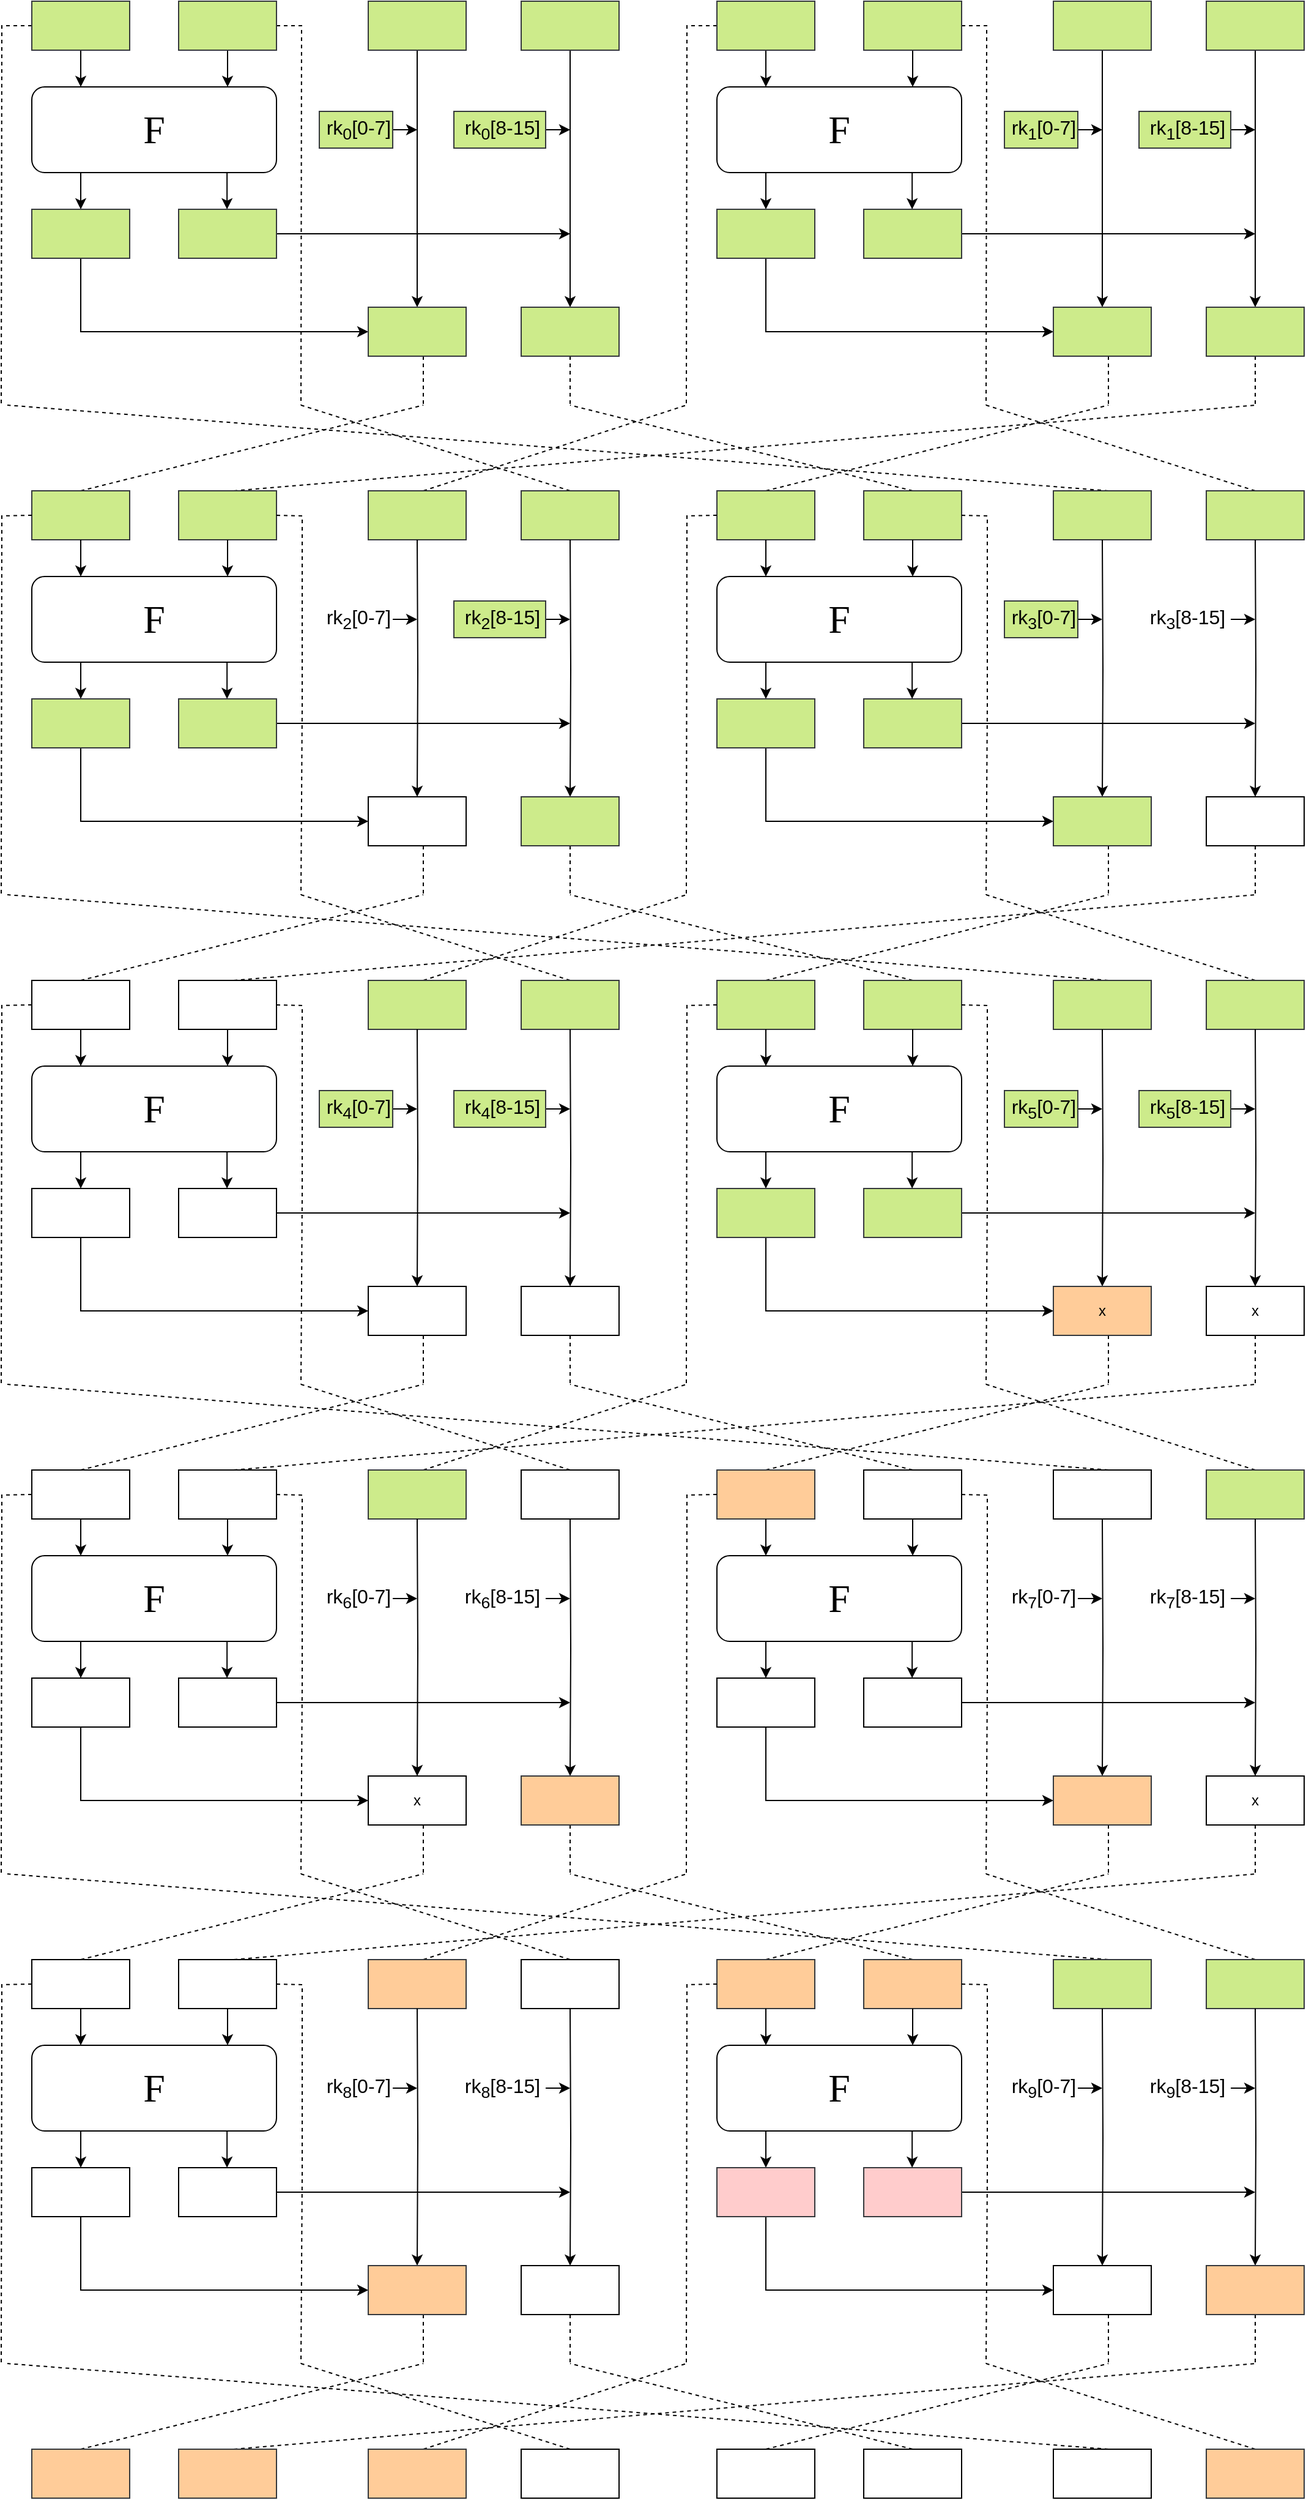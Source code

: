 <mxfile version="24.7.17">
  <diagram name="第 1 页" id="33T3oQKg2jp4dK40noAK">
    <mxGraphModel dx="1562" dy="909" grid="1" gridSize="10" guides="1" tooltips="1" connect="1" arrows="1" fold="1" page="1" pageScale="1" pageWidth="1169" pageHeight="1654" math="0" shadow="0">
      <root>
        <mxCell id="0" />
        <mxCell id="1" parent="0" />
        <mxCell id="R2j_WGsKVn8EYMGW6Qm4-13" style="edgeStyle=orthogonalEdgeStyle;rounded=0;orthogonalLoop=1;jettySize=auto;html=1;" parent="1" source="D-i1duRZGYbxX3AgBeWL-1" edge="1">
          <mxGeometry relative="1" as="geometry">
            <mxPoint x="115" y="100" as="targetPoint" />
          </mxGeometry>
        </mxCell>
        <mxCell id="R2j_WGsKVn8EYMGW6Qm4-34" style="edgeStyle=orthogonalEdgeStyle;rounded=0;orthogonalLoop=1;jettySize=auto;html=1;dashed=1;strokeColor=default;align=center;verticalAlign=middle;fontFamily=Times New Roman;fontSize=18;fontColor=default;labelBackgroundColor=default;endArrow=none;endFill=0;" parent="1" source="D-i1duRZGYbxX3AgBeWL-1" edge="1">
          <mxGeometry relative="1" as="geometry">
            <mxPoint x="50" y="360.0" as="targetPoint" />
          </mxGeometry>
        </mxCell>
        <mxCell id="D-i1duRZGYbxX3AgBeWL-1" value="" style="rounded=0;whiteSpace=wrap;html=1;fillColor=#cdeb8b;strokeColor=#36393d;" parent="1" vertex="1">
          <mxGeometry x="75" y="30" width="80" height="40" as="geometry" />
        </mxCell>
        <mxCell id="D-i1duRZGYbxX3AgBeWL-120" style="rounded=0;orthogonalLoop=1;jettySize=auto;html=1;exitX=0;exitY=1;exitDx=0;exitDy=0;fontFamily=Times New Roman;fontSize=18;fontColor=default;dashed=1;strokeColor=default;align=center;verticalAlign=middle;labelBackgroundColor=default;endArrow=none;endFill=0;" parent="1" edge="1">
          <mxGeometry relative="1" as="geometry">
            <mxPoint x="395" y="360" as="targetPoint" />
            <mxPoint x="395" y="320" as="sourcePoint" />
          </mxGeometry>
        </mxCell>
        <mxCell id="D-i1duRZGYbxX3AgBeWL-121" style="rounded=0;orthogonalLoop=1;jettySize=auto;html=1;exitX=0;exitY=1;exitDx=0;exitDy=0;fontFamily=Times New Roman;fontSize=18;fontColor=default;dashed=1;strokeColor=default;align=center;verticalAlign=middle;labelBackgroundColor=default;endArrow=none;endFill=0;" parent="1" edge="1">
          <mxGeometry relative="1" as="geometry">
            <mxPoint x="515" y="360" as="targetPoint" />
            <mxPoint x="515" y="320" as="sourcePoint" />
          </mxGeometry>
        </mxCell>
        <mxCell id="D-i1duRZGYbxX3AgBeWL-126" style="rounded=0;orthogonalLoop=1;jettySize=auto;html=1;exitX=1;exitY=0;exitDx=0;exitDy=0;fontFamily=Times New Roman;fontSize=18;fontColor=default;endArrow=none;endFill=0;dashed=1;" parent="1" edge="1">
          <mxGeometry relative="1" as="geometry">
            <mxPoint x="395" y="360" as="targetPoint" />
            <mxPoint x="115" y="430" as="sourcePoint" />
          </mxGeometry>
        </mxCell>
        <mxCell id="D-i1duRZGYbxX3AgBeWL-127" style="rounded=0;orthogonalLoop=1;jettySize=auto;html=1;exitX=0;exitY=0;exitDx=0;exitDy=0;fontFamily=Times New Roman;fontSize=18;fontColor=default;dashed=1;strokeColor=default;align=center;verticalAlign=middle;labelBackgroundColor=default;endArrow=none;endFill=0;" parent="1" edge="1">
          <mxGeometry relative="1" as="geometry">
            <mxPoint x="1075" y="360" as="targetPoint" />
            <mxPoint x="240" y="430" as="sourcePoint" />
          </mxGeometry>
        </mxCell>
        <mxCell id="D-i1duRZGYbxX3AgBeWL-128" style="rounded=0;orthogonalLoop=1;jettySize=auto;html=1;exitX=1;exitY=0;exitDx=0;exitDy=0;fontFamily=Times New Roman;fontSize=18;fontColor=default;dashed=1;strokeColor=default;align=center;verticalAlign=middle;labelBackgroundColor=default;endArrow=none;endFill=0;" parent="1" edge="1">
          <mxGeometry relative="1" as="geometry">
            <mxPoint x="610" y="360" as="targetPoint" />
            <mxPoint x="395" y="430" as="sourcePoint" />
          </mxGeometry>
        </mxCell>
        <mxCell id="D-i1duRZGYbxX3AgBeWL-129" style="rounded=0;orthogonalLoop=1;jettySize=auto;html=1;exitX=0;exitY=0;exitDx=0;exitDy=0;fontFamily=Times New Roman;fontSize=18;fontColor=default;dashed=1;strokeColor=default;align=center;verticalAlign=middle;labelBackgroundColor=default;endArrow=none;endFill=0;" parent="1" edge="1">
          <mxGeometry relative="1" as="geometry">
            <mxPoint x="295" y="360" as="targetPoint" />
            <mxPoint x="515" y="430" as="sourcePoint" />
          </mxGeometry>
        </mxCell>
        <mxCell id="D-i1duRZGYbxX3AgBeWL-130" style="rounded=0;orthogonalLoop=1;jettySize=auto;html=1;exitX=1;exitY=0;exitDx=0;exitDy=0;fontFamily=Times New Roman;fontSize=18;fontColor=default;dashed=1;strokeColor=default;align=center;verticalAlign=middle;labelBackgroundColor=default;endArrow=none;endFill=0;" parent="1" edge="1">
          <mxGeometry relative="1" as="geometry">
            <mxPoint x="955" y="360" as="targetPoint" />
            <mxPoint x="675" y="430" as="sourcePoint" />
          </mxGeometry>
        </mxCell>
        <mxCell id="D-i1duRZGYbxX3AgBeWL-131" style="rounded=0;orthogonalLoop=1;jettySize=auto;html=1;exitX=0;exitY=0;exitDx=0;exitDy=0;fontFamily=Times New Roman;fontSize=18;fontColor=default;dashed=1;strokeColor=default;align=center;verticalAlign=middle;labelBackgroundColor=default;endArrow=none;endFill=0;" parent="1" edge="1">
          <mxGeometry relative="1" as="geometry">
            <mxPoint x="515" y="360" as="targetPoint" />
            <mxPoint x="795" y="430" as="sourcePoint" />
          </mxGeometry>
        </mxCell>
        <mxCell id="D-i1duRZGYbxX3AgBeWL-132" style="rounded=0;orthogonalLoop=1;jettySize=auto;html=1;exitX=1;exitY=0;exitDx=0;exitDy=0;fontFamily=Times New Roman;fontSize=18;fontColor=default;dashed=1;strokeColor=default;align=center;verticalAlign=middle;labelBackgroundColor=default;endArrow=none;endFill=0;" parent="1" edge="1">
          <mxGeometry relative="1" as="geometry">
            <mxPoint x="55" y="360" as="targetPoint" />
            <mxPoint x="955" y="430" as="sourcePoint" />
          </mxGeometry>
        </mxCell>
        <mxCell id="D-i1duRZGYbxX3AgBeWL-133" style="rounded=0;orthogonalLoop=1;jettySize=auto;html=1;exitX=1;exitY=0;exitDx=0;exitDy=0;fontFamily=Times New Roman;fontSize=18;fontColor=default;dashed=1;strokeColor=default;align=center;verticalAlign=middle;labelBackgroundColor=default;endArrow=none;endFill=0;" parent="1" edge="1">
          <mxGeometry relative="1" as="geometry">
            <mxPoint x="855" y="360" as="targetPoint" />
            <mxPoint x="1075" y="430" as="sourcePoint" />
          </mxGeometry>
        </mxCell>
        <mxCell id="R2j_WGsKVn8EYMGW6Qm4-14" style="edgeStyle=orthogonalEdgeStyle;rounded=0;orthogonalLoop=1;jettySize=auto;html=1;" parent="1" source="R2j_WGsKVn8EYMGW6Qm4-2" edge="1">
          <mxGeometry relative="1" as="geometry">
            <mxPoint x="235" y="100" as="targetPoint" />
          </mxGeometry>
        </mxCell>
        <mxCell id="R2j_WGsKVn8EYMGW6Qm4-35" style="edgeStyle=orthogonalEdgeStyle;rounded=0;orthogonalLoop=1;jettySize=auto;html=1;dashed=1;strokeColor=default;align=center;verticalAlign=middle;fontFamily=Times New Roman;fontSize=18;fontColor=default;labelBackgroundColor=default;endArrow=none;endFill=0;" parent="1" source="R2j_WGsKVn8EYMGW6Qm4-2" edge="1">
          <mxGeometry relative="1" as="geometry">
            <mxPoint x="295" y="360.0" as="targetPoint" />
          </mxGeometry>
        </mxCell>
        <mxCell id="R2j_WGsKVn8EYMGW6Qm4-2" value="" style="rounded=0;whiteSpace=wrap;html=1;fillColor=#cdeb8b;strokeColor=#36393d;" parent="1" vertex="1">
          <mxGeometry x="195" y="30" width="80" height="40" as="geometry" />
        </mxCell>
        <mxCell id="R2j_WGsKVn8EYMGW6Qm4-20" style="edgeStyle=orthogonalEdgeStyle;rounded=0;orthogonalLoop=1;jettySize=auto;html=1;entryX=0.5;entryY=0;entryDx=0;entryDy=0;" parent="1" source="R2j_WGsKVn8EYMGW6Qm4-3" target="R2j_WGsKVn8EYMGW6Qm4-21" edge="1">
          <mxGeometry relative="1" as="geometry">
            <mxPoint x="390" y="250" as="targetPoint" />
          </mxGeometry>
        </mxCell>
        <mxCell id="R2j_WGsKVn8EYMGW6Qm4-3" value="" style="rounded=0;whiteSpace=wrap;html=1;fillColor=#cdeb8b;strokeColor=#36393d;" parent="1" vertex="1">
          <mxGeometry x="350" y="30" width="80" height="40" as="geometry" />
        </mxCell>
        <mxCell id="R2j_WGsKVn8EYMGW6Qm4-32" style="edgeStyle=orthogonalEdgeStyle;rounded=0;orthogonalLoop=1;jettySize=auto;html=1;entryX=0.5;entryY=0;entryDx=0;entryDy=0;" parent="1" source="R2j_WGsKVn8EYMGW6Qm4-4" target="R2j_WGsKVn8EYMGW6Qm4-29" edge="1">
          <mxGeometry relative="1" as="geometry" />
        </mxCell>
        <mxCell id="R2j_WGsKVn8EYMGW6Qm4-4" value="" style="rounded=0;whiteSpace=wrap;html=1;fillColor=#cdeb8b;strokeColor=#36393d;" parent="1" vertex="1">
          <mxGeometry x="475" y="30" width="80" height="40" as="geometry" />
        </mxCell>
        <mxCell id="R2j_WGsKVn8EYMGW6Qm4-5" value="&lt;font face=&quot;Lucida Console&quot; style=&quot;font-size: 32px;&quot;&gt;F&lt;/font&gt;" style="rounded=1;whiteSpace=wrap;html=1;" parent="1" vertex="1">
          <mxGeometry x="75" y="100" width="200" height="70" as="geometry" />
        </mxCell>
        <mxCell id="R2j_WGsKVn8EYMGW6Qm4-15" style="edgeStyle=orthogonalEdgeStyle;rounded=0;orthogonalLoop=1;jettySize=auto;html=1;startArrow=classic;startFill=1;endArrow=none;endFill=0;" parent="1" source="R2j_WGsKVn8EYMGW6Qm4-8" edge="1">
          <mxGeometry relative="1" as="geometry">
            <mxPoint x="115" y="170" as="targetPoint" />
          </mxGeometry>
        </mxCell>
        <mxCell id="R2j_WGsKVn8EYMGW6Qm4-26" style="edgeStyle=orthogonalEdgeStyle;rounded=0;orthogonalLoop=1;jettySize=auto;html=1;entryX=0;entryY=0.5;entryDx=0;entryDy=0;" parent="1" target="R2j_WGsKVn8EYMGW6Qm4-21" edge="1">
          <mxGeometry relative="1" as="geometry">
            <mxPoint x="115" y="240" as="sourcePoint" />
            <mxPoint x="310" y="300" as="targetPoint" />
            <Array as="points">
              <mxPoint x="115" y="300" />
            </Array>
          </mxGeometry>
        </mxCell>
        <mxCell id="R2j_WGsKVn8EYMGW6Qm4-8" value="" style="rounded=0;whiteSpace=wrap;html=1;fillColor=#cdeb8b;strokeColor=#36393d;" parent="1" vertex="1">
          <mxGeometry x="75" y="200" width="80" height="40" as="geometry" />
        </mxCell>
        <mxCell id="R2j_WGsKVn8EYMGW6Qm4-31" style="edgeStyle=orthogonalEdgeStyle;rounded=0;orthogonalLoop=1;jettySize=auto;html=1;" parent="1" source="R2j_WGsKVn8EYMGW6Qm4-19" edge="1">
          <mxGeometry relative="1" as="geometry">
            <mxPoint x="515" y="220" as="targetPoint" />
          </mxGeometry>
        </mxCell>
        <mxCell id="R2j_WGsKVn8EYMGW6Qm4-19" value="" style="rounded=0;whiteSpace=wrap;html=1;fillColor=#cdeb8b;strokeColor=#36393d;" parent="1" vertex="1">
          <mxGeometry x="195" y="200" width="80" height="40" as="geometry" />
        </mxCell>
        <mxCell id="R2j_WGsKVn8EYMGW6Qm4-21" value="" style="rounded=0;whiteSpace=wrap;html=1;fillColor=#cdeb8b;strokeColor=#36393d;" parent="1" vertex="1">
          <mxGeometry x="350" y="280" width="80" height="40" as="geometry" />
        </mxCell>
        <mxCell id="R2j_WGsKVn8EYMGW6Qm4-27" style="edgeStyle=orthogonalEdgeStyle;rounded=0;orthogonalLoop=1;jettySize=auto;html=1;" parent="1" source="R2j_WGsKVn8EYMGW6Qm4-23" edge="1">
          <mxGeometry relative="1" as="geometry">
            <mxPoint x="390" y="135" as="targetPoint" />
          </mxGeometry>
        </mxCell>
        <mxCell id="R2j_WGsKVn8EYMGW6Qm4-23" value="&lt;font style=&quot;font-size: 16px;&quot;&gt;&amp;nbsp;rk&lt;sub&gt;0&lt;/sub&gt;[0-7]&lt;/font&gt;" style="text;html=1;align=center;verticalAlign=middle;whiteSpace=wrap;rounded=0;fillColor=#cdeb8b;strokeColor=#36393d;" parent="1" vertex="1">
          <mxGeometry x="310" y="120" width="60" height="30" as="geometry" />
        </mxCell>
        <mxCell id="R2j_WGsKVn8EYMGW6Qm4-33" style="edgeStyle=orthogonalEdgeStyle;rounded=0;orthogonalLoop=1;jettySize=auto;html=1;" parent="1" source="R2j_WGsKVn8EYMGW6Qm4-28" edge="1">
          <mxGeometry relative="1" as="geometry">
            <mxPoint x="515" y="135" as="targetPoint" />
          </mxGeometry>
        </mxCell>
        <mxCell id="R2j_WGsKVn8EYMGW6Qm4-28" value="&lt;font style=&quot;font-size: 16px;&quot;&gt;&amp;nbsp;rk&lt;sub&gt;0&lt;/sub&gt;[8-15]&lt;/font&gt;" style="text;html=1;align=center;verticalAlign=middle;whiteSpace=wrap;rounded=0;fillColor=#cdeb8b;strokeColor=#36393d;" parent="1" vertex="1">
          <mxGeometry x="420" y="120" width="75" height="30" as="geometry" />
        </mxCell>
        <mxCell id="R2j_WGsKVn8EYMGW6Qm4-29" value="" style="rounded=0;whiteSpace=wrap;html=1;fillColor=#cdeb8b;strokeColor=#36393d;" parent="1" vertex="1">
          <mxGeometry x="475" y="280" width="80" height="40" as="geometry" />
        </mxCell>
        <mxCell id="R2j_WGsKVn8EYMGW6Qm4-36" value="" style="rounded=0;whiteSpace=wrap;html=1;fillColor=#cdeb8b;strokeColor=#36393d;" parent="1" vertex="1">
          <mxGeometry x="75" y="430" width="80" height="40" as="geometry" />
        </mxCell>
        <mxCell id="R2j_WGsKVn8EYMGW6Qm4-37" value="" style="rounded=0;whiteSpace=wrap;html=1;fillColor=#cdeb8b;strokeColor=#36393d;" parent="1" vertex="1">
          <mxGeometry x="195" y="430" width="80" height="40" as="geometry" />
        </mxCell>
        <mxCell id="R2j_WGsKVn8EYMGW6Qm4-38" value="" style="rounded=0;whiteSpace=wrap;html=1;fillColor=#cdeb8b;strokeColor=#36393d;" parent="1" vertex="1">
          <mxGeometry x="350" y="430" width="80" height="40" as="geometry" />
        </mxCell>
        <mxCell id="R2j_WGsKVn8EYMGW6Qm4-39" value="" style="rounded=0;whiteSpace=wrap;html=1;fillColor=#cdeb8b;strokeColor=#36393d;" parent="1" vertex="1">
          <mxGeometry x="475" y="430" width="80" height="40" as="geometry" />
        </mxCell>
        <mxCell id="R2j_WGsKVn8EYMGW6Qm4-73" style="edgeStyle=orthogonalEdgeStyle;rounded=0;orthogonalLoop=1;jettySize=auto;html=1;startArrow=classic;startFill=1;endArrow=none;endFill=0;" parent="1" edge="1">
          <mxGeometry relative="1" as="geometry">
            <mxPoint x="234.58" y="170" as="targetPoint" />
            <mxPoint x="234.58" y="200" as="sourcePoint" />
          </mxGeometry>
        </mxCell>
        <mxCell id="R2j_WGsKVn8EYMGW6Qm4-78" style="edgeStyle=orthogonalEdgeStyle;rounded=0;orthogonalLoop=1;jettySize=auto;html=1;" parent="1" source="R2j_WGsKVn8EYMGW6Qm4-80" edge="1">
          <mxGeometry relative="1" as="geometry">
            <mxPoint x="675" y="100" as="targetPoint" />
          </mxGeometry>
        </mxCell>
        <mxCell id="R2j_WGsKVn8EYMGW6Qm4-79" style="edgeStyle=orthogonalEdgeStyle;rounded=0;orthogonalLoop=1;jettySize=auto;html=1;dashed=1;strokeColor=default;align=center;verticalAlign=middle;fontFamily=Times New Roman;fontSize=18;fontColor=default;labelBackgroundColor=default;endArrow=none;endFill=0;" parent="1" source="R2j_WGsKVn8EYMGW6Qm4-80" edge="1">
          <mxGeometry relative="1" as="geometry">
            <mxPoint x="610" y="360.0" as="targetPoint" />
          </mxGeometry>
        </mxCell>
        <mxCell id="R2j_WGsKVn8EYMGW6Qm4-80" value="" style="rounded=0;whiteSpace=wrap;html=1;fillColor=#cdeb8b;strokeColor=#36393d;" parent="1" vertex="1">
          <mxGeometry x="635" y="30" width="80" height="40" as="geometry" />
        </mxCell>
        <mxCell id="R2j_WGsKVn8EYMGW6Qm4-81" style="rounded=0;orthogonalLoop=1;jettySize=auto;html=1;exitX=0;exitY=1;exitDx=0;exitDy=0;fontFamily=Times New Roman;fontSize=18;fontColor=default;dashed=1;strokeColor=default;align=center;verticalAlign=middle;labelBackgroundColor=default;endArrow=none;endFill=0;" parent="1" edge="1">
          <mxGeometry relative="1" as="geometry">
            <mxPoint x="955" y="360" as="targetPoint" />
            <mxPoint x="955" y="320" as="sourcePoint" />
          </mxGeometry>
        </mxCell>
        <mxCell id="R2j_WGsKVn8EYMGW6Qm4-82" style="rounded=0;orthogonalLoop=1;jettySize=auto;html=1;exitX=0;exitY=1;exitDx=0;exitDy=0;fontFamily=Times New Roman;fontSize=18;fontColor=default;dashed=1;strokeColor=default;align=center;verticalAlign=middle;labelBackgroundColor=default;endArrow=none;endFill=0;" parent="1" edge="1">
          <mxGeometry relative="1" as="geometry">
            <mxPoint x="1075" y="360" as="targetPoint" />
            <mxPoint x="1075" y="320" as="sourcePoint" />
          </mxGeometry>
        </mxCell>
        <mxCell id="R2j_WGsKVn8EYMGW6Qm4-83" style="edgeStyle=orthogonalEdgeStyle;rounded=0;orthogonalLoop=1;jettySize=auto;html=1;" parent="1" source="R2j_WGsKVn8EYMGW6Qm4-85" edge="1">
          <mxGeometry relative="1" as="geometry">
            <mxPoint x="795" y="100" as="targetPoint" />
          </mxGeometry>
        </mxCell>
        <mxCell id="R2j_WGsKVn8EYMGW6Qm4-84" style="edgeStyle=orthogonalEdgeStyle;rounded=0;orthogonalLoop=1;jettySize=auto;html=1;dashed=1;strokeColor=default;align=center;verticalAlign=middle;fontFamily=Times New Roman;fontSize=18;fontColor=default;labelBackgroundColor=default;endArrow=none;endFill=0;" parent="1" source="R2j_WGsKVn8EYMGW6Qm4-85" edge="1">
          <mxGeometry relative="1" as="geometry">
            <mxPoint x="855" y="360.0" as="targetPoint" />
          </mxGeometry>
        </mxCell>
        <mxCell id="R2j_WGsKVn8EYMGW6Qm4-85" value="" style="rounded=0;whiteSpace=wrap;html=1;fillColor=#cdeb8b;strokeColor=#36393d;" parent="1" vertex="1">
          <mxGeometry x="755" y="30" width="80" height="40" as="geometry" />
        </mxCell>
        <mxCell id="R2j_WGsKVn8EYMGW6Qm4-86" style="edgeStyle=orthogonalEdgeStyle;rounded=0;orthogonalLoop=1;jettySize=auto;html=1;entryX=0.5;entryY=0;entryDx=0;entryDy=0;" parent="1" source="R2j_WGsKVn8EYMGW6Qm4-87" target="R2j_WGsKVn8EYMGW6Qm4-96" edge="1">
          <mxGeometry relative="1" as="geometry">
            <mxPoint x="950" y="250" as="targetPoint" />
          </mxGeometry>
        </mxCell>
        <mxCell id="R2j_WGsKVn8EYMGW6Qm4-87" value="" style="rounded=0;whiteSpace=wrap;html=1;fillColor=#cdeb8b;strokeColor=#36393d;" parent="1" vertex="1">
          <mxGeometry x="910" y="30" width="80" height="40" as="geometry" />
        </mxCell>
        <mxCell id="R2j_WGsKVn8EYMGW6Qm4-88" style="edgeStyle=orthogonalEdgeStyle;rounded=0;orthogonalLoop=1;jettySize=auto;html=1;entryX=0.5;entryY=0;entryDx=0;entryDy=0;" parent="1" source="R2j_WGsKVn8EYMGW6Qm4-89" target="R2j_WGsKVn8EYMGW6Qm4-101" edge="1">
          <mxGeometry relative="1" as="geometry" />
        </mxCell>
        <mxCell id="R2j_WGsKVn8EYMGW6Qm4-89" value="" style="rounded=0;whiteSpace=wrap;html=1;fillColor=#cdeb8b;strokeColor=#36393d;" parent="1" vertex="1">
          <mxGeometry x="1035" y="30" width="80" height="40" as="geometry" />
        </mxCell>
        <mxCell id="R2j_WGsKVn8EYMGW6Qm4-90" value="&lt;font face=&quot;Lucida Console&quot; style=&quot;font-size: 32px;&quot;&gt;F&lt;/font&gt;" style="rounded=1;whiteSpace=wrap;html=1;" parent="1" vertex="1">
          <mxGeometry x="635" y="100" width="200" height="70" as="geometry" />
        </mxCell>
        <mxCell id="R2j_WGsKVn8EYMGW6Qm4-91" style="edgeStyle=orthogonalEdgeStyle;rounded=0;orthogonalLoop=1;jettySize=auto;html=1;startArrow=classic;startFill=1;endArrow=none;endFill=0;" parent="1" source="R2j_WGsKVn8EYMGW6Qm4-93" edge="1">
          <mxGeometry relative="1" as="geometry">
            <mxPoint x="675" y="170" as="targetPoint" />
          </mxGeometry>
        </mxCell>
        <mxCell id="R2j_WGsKVn8EYMGW6Qm4-92" style="edgeStyle=orthogonalEdgeStyle;rounded=0;orthogonalLoop=1;jettySize=auto;html=1;entryX=0;entryY=0.5;entryDx=0;entryDy=0;" parent="1" target="R2j_WGsKVn8EYMGW6Qm4-96" edge="1">
          <mxGeometry relative="1" as="geometry">
            <mxPoint x="675" y="240" as="sourcePoint" />
            <mxPoint x="870" y="300" as="targetPoint" />
            <Array as="points">
              <mxPoint x="675" y="300" />
            </Array>
          </mxGeometry>
        </mxCell>
        <mxCell id="R2j_WGsKVn8EYMGW6Qm4-93" value="" style="rounded=0;whiteSpace=wrap;html=1;fillColor=#cdeb8b;strokeColor=#36393d;" parent="1" vertex="1">
          <mxGeometry x="635" y="200" width="80" height="40" as="geometry" />
        </mxCell>
        <mxCell id="R2j_WGsKVn8EYMGW6Qm4-94" style="edgeStyle=orthogonalEdgeStyle;rounded=0;orthogonalLoop=1;jettySize=auto;html=1;" parent="1" source="R2j_WGsKVn8EYMGW6Qm4-95" edge="1">
          <mxGeometry relative="1" as="geometry">
            <mxPoint x="1075" y="220" as="targetPoint" />
          </mxGeometry>
        </mxCell>
        <mxCell id="R2j_WGsKVn8EYMGW6Qm4-95" value="" style="rounded=0;whiteSpace=wrap;html=1;fillColor=#cdeb8b;strokeColor=#36393d;" parent="1" vertex="1">
          <mxGeometry x="755" y="200" width="80" height="40" as="geometry" />
        </mxCell>
        <mxCell id="R2j_WGsKVn8EYMGW6Qm4-96" value="" style="rounded=0;whiteSpace=wrap;html=1;fillColor=#cdeb8b;strokeColor=#36393d;" parent="1" vertex="1">
          <mxGeometry x="910" y="280" width="80" height="40" as="geometry" />
        </mxCell>
        <mxCell id="R2j_WGsKVn8EYMGW6Qm4-97" style="edgeStyle=orthogonalEdgeStyle;rounded=0;orthogonalLoop=1;jettySize=auto;html=1;" parent="1" source="R2j_WGsKVn8EYMGW6Qm4-98" edge="1">
          <mxGeometry relative="1" as="geometry">
            <mxPoint x="950" y="135" as="targetPoint" />
          </mxGeometry>
        </mxCell>
        <mxCell id="R2j_WGsKVn8EYMGW6Qm4-98" value="&lt;font style=&quot;font-size: 16px;&quot;&gt;&amp;nbsp;rk&lt;sub&gt;1&lt;/sub&gt;[0-7]&lt;/font&gt;" style="text;html=1;align=center;verticalAlign=middle;whiteSpace=wrap;rounded=0;fillColor=#cdeb8b;strokeColor=#36393d;" parent="1" vertex="1">
          <mxGeometry x="870" y="120" width="60" height="30" as="geometry" />
        </mxCell>
        <mxCell id="R2j_WGsKVn8EYMGW6Qm4-99" style="edgeStyle=orthogonalEdgeStyle;rounded=0;orthogonalLoop=1;jettySize=auto;html=1;" parent="1" source="R2j_WGsKVn8EYMGW6Qm4-100" edge="1">
          <mxGeometry relative="1" as="geometry">
            <mxPoint x="1075" y="135" as="targetPoint" />
          </mxGeometry>
        </mxCell>
        <mxCell id="R2j_WGsKVn8EYMGW6Qm4-100" value="&lt;font style=&quot;font-size: 16px;&quot;&gt;&amp;nbsp;rk&lt;sub&gt;1&lt;/sub&gt;[8-15]&lt;/font&gt;" style="text;html=1;align=center;verticalAlign=middle;whiteSpace=wrap;rounded=0;fillColor=#cdeb8b;strokeColor=#36393d;" parent="1" vertex="1">
          <mxGeometry x="980" y="120" width="75" height="30" as="geometry" />
        </mxCell>
        <mxCell id="R2j_WGsKVn8EYMGW6Qm4-101" value="" style="rounded=0;whiteSpace=wrap;html=1;fillColor=#cdeb8b;strokeColor=#36393d;" parent="1" vertex="1">
          <mxGeometry x="1035" y="280" width="80" height="40" as="geometry" />
        </mxCell>
        <mxCell id="R2j_WGsKVn8EYMGW6Qm4-102" style="edgeStyle=orthogonalEdgeStyle;rounded=0;orthogonalLoop=1;jettySize=auto;html=1;startArrow=classic;startFill=1;endArrow=none;endFill=0;" parent="1" edge="1">
          <mxGeometry relative="1" as="geometry">
            <mxPoint x="794.58" y="170" as="targetPoint" />
            <mxPoint x="794.58" y="200" as="sourcePoint" />
          </mxGeometry>
        </mxCell>
        <mxCell id="R2j_WGsKVn8EYMGW6Qm4-103" value="" style="rounded=0;whiteSpace=wrap;html=1;fillColor=#cdeb8b;strokeColor=#36393d;" parent="1" vertex="1">
          <mxGeometry x="635" y="430" width="80" height="40" as="geometry" />
        </mxCell>
        <mxCell id="R2j_WGsKVn8EYMGW6Qm4-104" value="" style="rounded=0;whiteSpace=wrap;html=1;fillColor=#cdeb8b;strokeColor=#36393d;" parent="1" vertex="1">
          <mxGeometry x="755" y="430" width="80" height="40" as="geometry" />
        </mxCell>
        <mxCell id="R2j_WGsKVn8EYMGW6Qm4-105" value="" style="rounded=0;whiteSpace=wrap;html=1;fillColor=#cdeb8b;strokeColor=#36393d;" parent="1" vertex="1">
          <mxGeometry x="910" y="430" width="80" height="40" as="geometry" />
        </mxCell>
        <mxCell id="R2j_WGsKVn8EYMGW6Qm4-106" value="" style="rounded=0;whiteSpace=wrap;html=1;fillColor=#cdeb8b;strokeColor=#36393d;" parent="1" vertex="1">
          <mxGeometry x="1035" y="430" width="80" height="40" as="geometry" />
        </mxCell>
        <mxCell id="R2j_WGsKVn8EYMGW6Qm4-158" style="edgeStyle=orthogonalEdgeStyle;rounded=0;orthogonalLoop=1;jettySize=auto;html=1;" parent="1" edge="1">
          <mxGeometry relative="1" as="geometry">
            <mxPoint x="115" y="500" as="targetPoint" />
            <mxPoint x="115" y="470" as="sourcePoint" />
          </mxGeometry>
        </mxCell>
        <mxCell id="R2j_WGsKVn8EYMGW6Qm4-159" style="edgeStyle=orthogonalEdgeStyle;rounded=0;orthogonalLoop=1;jettySize=auto;html=1;dashed=1;strokeColor=default;align=center;verticalAlign=middle;fontFamily=Times New Roman;fontSize=18;fontColor=default;labelBackgroundColor=default;endArrow=none;endFill=0;" parent="1" edge="1">
          <mxGeometry relative="1" as="geometry">
            <mxPoint x="50" y="760.0" as="targetPoint" />
            <mxPoint x="75" y="450" as="sourcePoint" />
          </mxGeometry>
        </mxCell>
        <mxCell id="R2j_WGsKVn8EYMGW6Qm4-160" style="rounded=0;orthogonalLoop=1;jettySize=auto;html=1;exitX=0;exitY=1;exitDx=0;exitDy=0;fontFamily=Times New Roman;fontSize=18;fontColor=default;dashed=1;strokeColor=default;align=center;verticalAlign=middle;labelBackgroundColor=default;endArrow=none;endFill=0;" parent="1" edge="1">
          <mxGeometry relative="1" as="geometry">
            <mxPoint x="395" y="760" as="targetPoint" />
            <mxPoint x="395" y="720" as="sourcePoint" />
          </mxGeometry>
        </mxCell>
        <mxCell id="R2j_WGsKVn8EYMGW6Qm4-161" style="rounded=0;orthogonalLoop=1;jettySize=auto;html=1;exitX=0;exitY=1;exitDx=0;exitDy=0;fontFamily=Times New Roman;fontSize=18;fontColor=default;dashed=1;strokeColor=default;align=center;verticalAlign=middle;labelBackgroundColor=default;endArrow=none;endFill=0;" parent="1" edge="1">
          <mxGeometry relative="1" as="geometry">
            <mxPoint x="515" y="760" as="targetPoint" />
            <mxPoint x="515" y="720" as="sourcePoint" />
          </mxGeometry>
        </mxCell>
        <mxCell id="R2j_WGsKVn8EYMGW6Qm4-162" style="rounded=0;orthogonalLoop=1;jettySize=auto;html=1;exitX=1;exitY=0;exitDx=0;exitDy=0;fontFamily=Times New Roman;fontSize=18;fontColor=default;endArrow=none;endFill=0;dashed=1;" parent="1" edge="1">
          <mxGeometry relative="1" as="geometry">
            <mxPoint x="395" y="760" as="targetPoint" />
            <mxPoint x="115" y="830" as="sourcePoint" />
          </mxGeometry>
        </mxCell>
        <mxCell id="R2j_WGsKVn8EYMGW6Qm4-163" style="rounded=0;orthogonalLoop=1;jettySize=auto;html=1;exitX=0;exitY=0;exitDx=0;exitDy=0;fontFamily=Times New Roman;fontSize=18;fontColor=default;dashed=1;strokeColor=default;align=center;verticalAlign=middle;labelBackgroundColor=default;endArrow=none;endFill=0;" parent="1" edge="1">
          <mxGeometry relative="1" as="geometry">
            <mxPoint x="1075" y="760" as="targetPoint" />
            <mxPoint x="240" y="830" as="sourcePoint" />
          </mxGeometry>
        </mxCell>
        <mxCell id="R2j_WGsKVn8EYMGW6Qm4-164" style="rounded=0;orthogonalLoop=1;jettySize=auto;html=1;exitX=1;exitY=0;exitDx=0;exitDy=0;fontFamily=Times New Roman;fontSize=18;fontColor=default;dashed=1;strokeColor=default;align=center;verticalAlign=middle;labelBackgroundColor=default;endArrow=none;endFill=0;" parent="1" edge="1">
          <mxGeometry relative="1" as="geometry">
            <mxPoint x="610" y="760" as="targetPoint" />
            <mxPoint x="395" y="830" as="sourcePoint" />
          </mxGeometry>
        </mxCell>
        <mxCell id="R2j_WGsKVn8EYMGW6Qm4-165" style="rounded=0;orthogonalLoop=1;jettySize=auto;html=1;exitX=0;exitY=0;exitDx=0;exitDy=0;fontFamily=Times New Roman;fontSize=18;fontColor=default;dashed=1;strokeColor=default;align=center;verticalAlign=middle;labelBackgroundColor=default;endArrow=none;endFill=0;" parent="1" edge="1">
          <mxGeometry relative="1" as="geometry">
            <mxPoint x="295" y="760" as="targetPoint" />
            <mxPoint x="515" y="830" as="sourcePoint" />
          </mxGeometry>
        </mxCell>
        <mxCell id="R2j_WGsKVn8EYMGW6Qm4-166" style="rounded=0;orthogonalLoop=1;jettySize=auto;html=1;exitX=1;exitY=0;exitDx=0;exitDy=0;fontFamily=Times New Roman;fontSize=18;fontColor=default;dashed=1;strokeColor=default;align=center;verticalAlign=middle;labelBackgroundColor=default;endArrow=none;endFill=0;" parent="1" edge="1">
          <mxGeometry relative="1" as="geometry">
            <mxPoint x="955" y="760" as="targetPoint" />
            <mxPoint x="675" y="830" as="sourcePoint" />
          </mxGeometry>
        </mxCell>
        <mxCell id="R2j_WGsKVn8EYMGW6Qm4-167" style="rounded=0;orthogonalLoop=1;jettySize=auto;html=1;exitX=0;exitY=0;exitDx=0;exitDy=0;fontFamily=Times New Roman;fontSize=18;fontColor=default;dashed=1;strokeColor=default;align=center;verticalAlign=middle;labelBackgroundColor=default;endArrow=none;endFill=0;" parent="1" edge="1">
          <mxGeometry relative="1" as="geometry">
            <mxPoint x="515" y="760" as="targetPoint" />
            <mxPoint x="795" y="830" as="sourcePoint" />
          </mxGeometry>
        </mxCell>
        <mxCell id="R2j_WGsKVn8EYMGW6Qm4-168" style="rounded=0;orthogonalLoop=1;jettySize=auto;html=1;exitX=1;exitY=0;exitDx=0;exitDy=0;fontFamily=Times New Roman;fontSize=18;fontColor=default;dashed=1;strokeColor=default;align=center;verticalAlign=middle;labelBackgroundColor=default;endArrow=none;endFill=0;" parent="1" edge="1">
          <mxGeometry relative="1" as="geometry">
            <mxPoint x="55" y="760" as="targetPoint" />
            <mxPoint x="955" y="830" as="sourcePoint" />
          </mxGeometry>
        </mxCell>
        <mxCell id="R2j_WGsKVn8EYMGW6Qm4-169" style="rounded=0;orthogonalLoop=1;jettySize=auto;html=1;exitX=1;exitY=0;exitDx=0;exitDy=0;fontFamily=Times New Roman;fontSize=18;fontColor=default;dashed=1;strokeColor=default;align=center;verticalAlign=middle;labelBackgroundColor=default;endArrow=none;endFill=0;" parent="1" edge="1">
          <mxGeometry relative="1" as="geometry">
            <mxPoint x="855" y="760" as="targetPoint" />
            <mxPoint x="1075" y="830" as="sourcePoint" />
          </mxGeometry>
        </mxCell>
        <mxCell id="R2j_WGsKVn8EYMGW6Qm4-170" style="edgeStyle=orthogonalEdgeStyle;rounded=0;orthogonalLoop=1;jettySize=auto;html=1;" parent="1" edge="1">
          <mxGeometry relative="1" as="geometry">
            <mxPoint x="235" y="500" as="targetPoint" />
            <mxPoint x="235" y="470" as="sourcePoint" />
          </mxGeometry>
        </mxCell>
        <mxCell id="R2j_WGsKVn8EYMGW6Qm4-171" style="edgeStyle=orthogonalEdgeStyle;rounded=0;orthogonalLoop=1;jettySize=auto;html=1;dashed=1;strokeColor=default;align=center;verticalAlign=middle;fontFamily=Times New Roman;fontSize=18;fontColor=default;labelBackgroundColor=default;endArrow=none;endFill=0;" parent="1" edge="1">
          <mxGeometry relative="1" as="geometry">
            <mxPoint x="295" y="760.0" as="targetPoint" />
            <mxPoint x="275" y="450" as="sourcePoint" />
          </mxGeometry>
        </mxCell>
        <mxCell id="R2j_WGsKVn8EYMGW6Qm4-172" style="edgeStyle=orthogonalEdgeStyle;rounded=0;orthogonalLoop=1;jettySize=auto;html=1;entryX=0.5;entryY=0;entryDx=0;entryDy=0;" parent="1" target="R2j_WGsKVn8EYMGW6Qm4-180" edge="1">
          <mxGeometry relative="1" as="geometry">
            <mxPoint x="390" y="650" as="targetPoint" />
            <mxPoint x="390" y="470" as="sourcePoint" />
          </mxGeometry>
        </mxCell>
        <mxCell id="R2j_WGsKVn8EYMGW6Qm4-173" style="edgeStyle=orthogonalEdgeStyle;rounded=0;orthogonalLoop=1;jettySize=auto;html=1;entryX=0.5;entryY=0;entryDx=0;entryDy=0;" parent="1" target="R2j_WGsKVn8EYMGW6Qm4-185" edge="1">
          <mxGeometry relative="1" as="geometry">
            <mxPoint x="515" y="470" as="sourcePoint" />
          </mxGeometry>
        </mxCell>
        <mxCell id="R2j_WGsKVn8EYMGW6Qm4-174" value="&lt;font face=&quot;Lucida Console&quot; style=&quot;font-size: 32px;&quot;&gt;F&lt;/font&gt;" style="rounded=1;whiteSpace=wrap;html=1;" parent="1" vertex="1">
          <mxGeometry x="75" y="500" width="200" height="70" as="geometry" />
        </mxCell>
        <mxCell id="R2j_WGsKVn8EYMGW6Qm4-175" style="edgeStyle=orthogonalEdgeStyle;rounded=0;orthogonalLoop=1;jettySize=auto;html=1;startArrow=classic;startFill=1;endArrow=none;endFill=0;" parent="1" source="R2j_WGsKVn8EYMGW6Qm4-177" edge="1">
          <mxGeometry relative="1" as="geometry">
            <mxPoint x="115" y="570" as="targetPoint" />
          </mxGeometry>
        </mxCell>
        <mxCell id="R2j_WGsKVn8EYMGW6Qm4-176" style="edgeStyle=orthogonalEdgeStyle;rounded=0;orthogonalLoop=1;jettySize=auto;html=1;entryX=0;entryY=0.5;entryDx=0;entryDy=0;" parent="1" target="R2j_WGsKVn8EYMGW6Qm4-180" edge="1">
          <mxGeometry relative="1" as="geometry">
            <mxPoint x="115" y="640" as="sourcePoint" />
            <mxPoint x="310" y="700" as="targetPoint" />
            <Array as="points">
              <mxPoint x="115" y="700" />
            </Array>
          </mxGeometry>
        </mxCell>
        <mxCell id="R2j_WGsKVn8EYMGW6Qm4-177" value="" style="rounded=0;whiteSpace=wrap;html=1;fillColor=#cdeb8b;strokeColor=#36393d;" parent="1" vertex="1">
          <mxGeometry x="75" y="600" width="80" height="40" as="geometry" />
        </mxCell>
        <mxCell id="R2j_WGsKVn8EYMGW6Qm4-178" style="edgeStyle=orthogonalEdgeStyle;rounded=0;orthogonalLoop=1;jettySize=auto;html=1;" parent="1" source="R2j_WGsKVn8EYMGW6Qm4-179" edge="1">
          <mxGeometry relative="1" as="geometry">
            <mxPoint x="515" y="620" as="targetPoint" />
          </mxGeometry>
        </mxCell>
        <mxCell id="R2j_WGsKVn8EYMGW6Qm4-179" value="" style="rounded=0;whiteSpace=wrap;html=1;fillColor=#cdeb8b;strokeColor=#36393d;" parent="1" vertex="1">
          <mxGeometry x="195" y="600" width="80" height="40" as="geometry" />
        </mxCell>
        <mxCell id="R2j_WGsKVn8EYMGW6Qm4-180" value="" style="rounded=0;whiteSpace=wrap;html=1;" parent="1" vertex="1">
          <mxGeometry x="350" y="680" width="80" height="40" as="geometry" />
        </mxCell>
        <mxCell id="R2j_WGsKVn8EYMGW6Qm4-181" style="edgeStyle=orthogonalEdgeStyle;rounded=0;orthogonalLoop=1;jettySize=auto;html=1;" parent="1" source="R2j_WGsKVn8EYMGW6Qm4-182" edge="1">
          <mxGeometry relative="1" as="geometry">
            <mxPoint x="390" y="535" as="targetPoint" />
          </mxGeometry>
        </mxCell>
        <mxCell id="R2j_WGsKVn8EYMGW6Qm4-182" value="&lt;font style=&quot;font-size: 16px;&quot;&gt;&amp;nbsp;rk&lt;sub&gt;2&lt;/sub&gt;[0-7]&lt;/font&gt;" style="text;html=1;align=center;verticalAlign=middle;whiteSpace=wrap;rounded=0;" parent="1" vertex="1">
          <mxGeometry x="310" y="520" width="60" height="30" as="geometry" />
        </mxCell>
        <mxCell id="R2j_WGsKVn8EYMGW6Qm4-183" style="edgeStyle=orthogonalEdgeStyle;rounded=0;orthogonalLoop=1;jettySize=auto;html=1;" parent="1" source="R2j_WGsKVn8EYMGW6Qm4-184" edge="1">
          <mxGeometry relative="1" as="geometry">
            <mxPoint x="515" y="535" as="targetPoint" />
          </mxGeometry>
        </mxCell>
        <mxCell id="R2j_WGsKVn8EYMGW6Qm4-184" value="&lt;font style=&quot;font-size: 16px;&quot;&gt;&amp;nbsp;rk&lt;sub&gt;2&lt;/sub&gt;[8-15]&lt;/font&gt;" style="text;html=1;align=center;verticalAlign=middle;whiteSpace=wrap;rounded=0;fillColor=#cdeb8b;strokeColor=#36393d;" parent="1" vertex="1">
          <mxGeometry x="420" y="520" width="75" height="30" as="geometry" />
        </mxCell>
        <mxCell id="R2j_WGsKVn8EYMGW6Qm4-185" value="" style="rounded=0;whiteSpace=wrap;html=1;fillColor=#cdeb8b;strokeColor=#36393d;" parent="1" vertex="1">
          <mxGeometry x="475" y="680" width="80" height="40" as="geometry" />
        </mxCell>
        <mxCell id="R2j_WGsKVn8EYMGW6Qm4-186" value="" style="rounded=0;whiteSpace=wrap;html=1;" parent="1" vertex="1">
          <mxGeometry x="75" y="830" width="80" height="40" as="geometry" />
        </mxCell>
        <mxCell id="R2j_WGsKVn8EYMGW6Qm4-187" value="" style="rounded=0;whiteSpace=wrap;html=1;" parent="1" vertex="1">
          <mxGeometry x="195" y="830" width="80" height="40" as="geometry" />
        </mxCell>
        <mxCell id="R2j_WGsKVn8EYMGW6Qm4-188" value="" style="rounded=0;whiteSpace=wrap;html=1;fillColor=#cdeb8b;strokeColor=#36393d;" parent="1" vertex="1">
          <mxGeometry x="350" y="830" width="80" height="40" as="geometry" />
        </mxCell>
        <mxCell id="R2j_WGsKVn8EYMGW6Qm4-189" value="" style="rounded=0;whiteSpace=wrap;html=1;fillColor=#cdeb8b;strokeColor=#36393d;" parent="1" vertex="1">
          <mxGeometry x="475" y="830" width="80" height="40" as="geometry" />
        </mxCell>
        <mxCell id="R2j_WGsKVn8EYMGW6Qm4-190" style="edgeStyle=orthogonalEdgeStyle;rounded=0;orthogonalLoop=1;jettySize=auto;html=1;startArrow=classic;startFill=1;endArrow=none;endFill=0;" parent="1" edge="1">
          <mxGeometry relative="1" as="geometry">
            <mxPoint x="234.58" y="570" as="targetPoint" />
            <mxPoint x="234.58" y="600" as="sourcePoint" />
          </mxGeometry>
        </mxCell>
        <mxCell id="R2j_WGsKVn8EYMGW6Qm4-191" style="edgeStyle=orthogonalEdgeStyle;rounded=0;orthogonalLoop=1;jettySize=auto;html=1;" parent="1" edge="1">
          <mxGeometry relative="1" as="geometry">
            <mxPoint x="675" y="500" as="targetPoint" />
            <mxPoint x="675" y="470" as="sourcePoint" />
          </mxGeometry>
        </mxCell>
        <mxCell id="R2j_WGsKVn8EYMGW6Qm4-192" style="edgeStyle=orthogonalEdgeStyle;rounded=0;orthogonalLoop=1;jettySize=auto;html=1;dashed=1;strokeColor=default;align=center;verticalAlign=middle;fontFamily=Times New Roman;fontSize=18;fontColor=default;labelBackgroundColor=default;endArrow=none;endFill=0;" parent="1" edge="1">
          <mxGeometry relative="1" as="geometry">
            <mxPoint x="610" y="760.0" as="targetPoint" />
            <mxPoint x="635" y="450" as="sourcePoint" />
          </mxGeometry>
        </mxCell>
        <mxCell id="R2j_WGsKVn8EYMGW6Qm4-193" style="rounded=0;orthogonalLoop=1;jettySize=auto;html=1;exitX=0;exitY=1;exitDx=0;exitDy=0;fontFamily=Times New Roman;fontSize=18;fontColor=default;dashed=1;strokeColor=default;align=center;verticalAlign=middle;labelBackgroundColor=default;endArrow=none;endFill=0;" parent="1" edge="1">
          <mxGeometry relative="1" as="geometry">
            <mxPoint x="955" y="760" as="targetPoint" />
            <mxPoint x="955" y="720" as="sourcePoint" />
          </mxGeometry>
        </mxCell>
        <mxCell id="R2j_WGsKVn8EYMGW6Qm4-194" style="rounded=0;orthogonalLoop=1;jettySize=auto;html=1;exitX=0;exitY=1;exitDx=0;exitDy=0;fontFamily=Times New Roman;fontSize=18;fontColor=default;dashed=1;strokeColor=default;align=center;verticalAlign=middle;labelBackgroundColor=default;endArrow=none;endFill=0;" parent="1" edge="1">
          <mxGeometry relative="1" as="geometry">
            <mxPoint x="1075" y="760" as="targetPoint" />
            <mxPoint x="1075" y="720" as="sourcePoint" />
          </mxGeometry>
        </mxCell>
        <mxCell id="R2j_WGsKVn8EYMGW6Qm4-195" style="edgeStyle=orthogonalEdgeStyle;rounded=0;orthogonalLoop=1;jettySize=auto;html=1;" parent="1" edge="1">
          <mxGeometry relative="1" as="geometry">
            <mxPoint x="795" y="500" as="targetPoint" />
            <mxPoint x="795" y="470" as="sourcePoint" />
          </mxGeometry>
        </mxCell>
        <mxCell id="R2j_WGsKVn8EYMGW6Qm4-196" style="edgeStyle=orthogonalEdgeStyle;rounded=0;orthogonalLoop=1;jettySize=auto;html=1;dashed=1;strokeColor=default;align=center;verticalAlign=middle;fontFamily=Times New Roman;fontSize=18;fontColor=default;labelBackgroundColor=default;endArrow=none;endFill=0;" parent="1" edge="1">
          <mxGeometry relative="1" as="geometry">
            <mxPoint x="855" y="760.0" as="targetPoint" />
            <mxPoint x="835" y="450" as="sourcePoint" />
          </mxGeometry>
        </mxCell>
        <mxCell id="R2j_WGsKVn8EYMGW6Qm4-197" style="edgeStyle=orthogonalEdgeStyle;rounded=0;orthogonalLoop=1;jettySize=auto;html=1;entryX=0.5;entryY=0;entryDx=0;entryDy=0;" parent="1" target="R2j_WGsKVn8EYMGW6Qm4-205" edge="1">
          <mxGeometry relative="1" as="geometry">
            <mxPoint x="950" y="650" as="targetPoint" />
            <mxPoint x="950" y="470" as="sourcePoint" />
          </mxGeometry>
        </mxCell>
        <mxCell id="R2j_WGsKVn8EYMGW6Qm4-198" style="edgeStyle=orthogonalEdgeStyle;rounded=0;orthogonalLoop=1;jettySize=auto;html=1;entryX=0.5;entryY=0;entryDx=0;entryDy=0;" parent="1" target="R2j_WGsKVn8EYMGW6Qm4-210" edge="1">
          <mxGeometry relative="1" as="geometry">
            <mxPoint x="1075" y="470" as="sourcePoint" />
          </mxGeometry>
        </mxCell>
        <mxCell id="R2j_WGsKVn8EYMGW6Qm4-199" value="&lt;font face=&quot;Lucida Console&quot; style=&quot;font-size: 32px;&quot;&gt;F&lt;/font&gt;" style="rounded=1;whiteSpace=wrap;html=1;" parent="1" vertex="1">
          <mxGeometry x="635" y="500" width="200" height="70" as="geometry" />
        </mxCell>
        <mxCell id="R2j_WGsKVn8EYMGW6Qm4-200" style="edgeStyle=orthogonalEdgeStyle;rounded=0;orthogonalLoop=1;jettySize=auto;html=1;startArrow=classic;startFill=1;endArrow=none;endFill=0;" parent="1" source="R2j_WGsKVn8EYMGW6Qm4-202" edge="1">
          <mxGeometry relative="1" as="geometry">
            <mxPoint x="675" y="570" as="targetPoint" />
          </mxGeometry>
        </mxCell>
        <mxCell id="R2j_WGsKVn8EYMGW6Qm4-201" style="edgeStyle=orthogonalEdgeStyle;rounded=0;orthogonalLoop=1;jettySize=auto;html=1;entryX=0;entryY=0.5;entryDx=0;entryDy=0;" parent="1" target="R2j_WGsKVn8EYMGW6Qm4-205" edge="1">
          <mxGeometry relative="1" as="geometry">
            <mxPoint x="675" y="640" as="sourcePoint" />
            <mxPoint x="870" y="700" as="targetPoint" />
            <Array as="points">
              <mxPoint x="675" y="700" />
            </Array>
          </mxGeometry>
        </mxCell>
        <mxCell id="R2j_WGsKVn8EYMGW6Qm4-202" value="" style="rounded=0;whiteSpace=wrap;html=1;fillColor=#cdeb8b;strokeColor=#36393d;" parent="1" vertex="1">
          <mxGeometry x="635" y="600" width="80" height="40" as="geometry" />
        </mxCell>
        <mxCell id="R2j_WGsKVn8EYMGW6Qm4-203" style="edgeStyle=orthogonalEdgeStyle;rounded=0;orthogonalLoop=1;jettySize=auto;html=1;" parent="1" source="R2j_WGsKVn8EYMGW6Qm4-204" edge="1">
          <mxGeometry relative="1" as="geometry">
            <mxPoint x="1075" y="620" as="targetPoint" />
          </mxGeometry>
        </mxCell>
        <mxCell id="R2j_WGsKVn8EYMGW6Qm4-204" value="" style="rounded=0;whiteSpace=wrap;html=1;fillColor=#cdeb8b;strokeColor=#36393d;" parent="1" vertex="1">
          <mxGeometry x="755" y="600" width="80" height="40" as="geometry" />
        </mxCell>
        <mxCell id="R2j_WGsKVn8EYMGW6Qm4-205" value="" style="rounded=0;whiteSpace=wrap;html=1;fillColor=#cdeb8b;strokeColor=#36393d;" parent="1" vertex="1">
          <mxGeometry x="910" y="680" width="80" height="40" as="geometry" />
        </mxCell>
        <mxCell id="R2j_WGsKVn8EYMGW6Qm4-206" style="edgeStyle=orthogonalEdgeStyle;rounded=0;orthogonalLoop=1;jettySize=auto;html=1;" parent="1" source="R2j_WGsKVn8EYMGW6Qm4-207" edge="1">
          <mxGeometry relative="1" as="geometry">
            <mxPoint x="950" y="535" as="targetPoint" />
          </mxGeometry>
        </mxCell>
        <mxCell id="R2j_WGsKVn8EYMGW6Qm4-207" value="&lt;font style=&quot;font-size: 16px;&quot;&gt;&amp;nbsp;rk&lt;sub&gt;3&lt;/sub&gt;[0-7]&lt;/font&gt;" style="text;html=1;align=center;verticalAlign=middle;whiteSpace=wrap;rounded=0;fillColor=#cdeb8b;strokeColor=#36393d;" parent="1" vertex="1">
          <mxGeometry x="870" y="520" width="60" height="30" as="geometry" />
        </mxCell>
        <mxCell id="R2j_WGsKVn8EYMGW6Qm4-208" style="edgeStyle=orthogonalEdgeStyle;rounded=0;orthogonalLoop=1;jettySize=auto;html=1;" parent="1" source="R2j_WGsKVn8EYMGW6Qm4-209" edge="1">
          <mxGeometry relative="1" as="geometry">
            <mxPoint x="1075" y="535" as="targetPoint" />
          </mxGeometry>
        </mxCell>
        <mxCell id="R2j_WGsKVn8EYMGW6Qm4-209" value="&lt;font style=&quot;font-size: 16px;&quot;&gt;&amp;nbsp;rk&lt;sub&gt;3&lt;/sub&gt;[8-15]&lt;/font&gt;" style="text;html=1;align=center;verticalAlign=middle;whiteSpace=wrap;rounded=0;" parent="1" vertex="1">
          <mxGeometry x="980" y="520" width="75" height="30" as="geometry" />
        </mxCell>
        <mxCell id="R2j_WGsKVn8EYMGW6Qm4-210" value="" style="rounded=0;whiteSpace=wrap;html=1;" parent="1" vertex="1">
          <mxGeometry x="1035" y="680" width="80" height="40" as="geometry" />
        </mxCell>
        <mxCell id="R2j_WGsKVn8EYMGW6Qm4-211" style="edgeStyle=orthogonalEdgeStyle;rounded=0;orthogonalLoop=1;jettySize=auto;html=1;startArrow=classic;startFill=1;endArrow=none;endFill=0;" parent="1" edge="1">
          <mxGeometry relative="1" as="geometry">
            <mxPoint x="794.58" y="570" as="targetPoint" />
            <mxPoint x="794.58" y="600" as="sourcePoint" />
          </mxGeometry>
        </mxCell>
        <mxCell id="R2j_WGsKVn8EYMGW6Qm4-212" value="" style="rounded=0;whiteSpace=wrap;html=1;fillColor=#cdeb8b;strokeColor=#36393d;" parent="1" vertex="1">
          <mxGeometry x="635" y="830" width="80" height="40" as="geometry" />
        </mxCell>
        <mxCell id="R2j_WGsKVn8EYMGW6Qm4-213" value="" style="rounded=0;whiteSpace=wrap;html=1;fillColor=#cdeb8b;strokeColor=#36393d;" parent="1" vertex="1">
          <mxGeometry x="755" y="830" width="80" height="40" as="geometry" />
        </mxCell>
        <mxCell id="R2j_WGsKVn8EYMGW6Qm4-214" value="" style="rounded=0;whiteSpace=wrap;html=1;fillColor=#cdeb8b;strokeColor=#36393d;" parent="1" vertex="1">
          <mxGeometry x="910" y="830" width="80" height="40" as="geometry" />
        </mxCell>
        <mxCell id="R2j_WGsKVn8EYMGW6Qm4-215" value="" style="rounded=0;whiteSpace=wrap;html=1;fillColor=#cdeb8b;strokeColor=#36393d;" parent="1" vertex="1">
          <mxGeometry x="1035" y="830" width="80" height="40" as="geometry" />
        </mxCell>
        <mxCell id="R2j_WGsKVn8EYMGW6Qm4-340" style="edgeStyle=orthogonalEdgeStyle;rounded=0;orthogonalLoop=1;jettySize=auto;html=1;" parent="1" edge="1">
          <mxGeometry relative="1" as="geometry">
            <mxPoint x="115" y="900" as="targetPoint" />
            <mxPoint x="115" y="870" as="sourcePoint" />
          </mxGeometry>
        </mxCell>
        <mxCell id="R2j_WGsKVn8EYMGW6Qm4-341" style="edgeStyle=orthogonalEdgeStyle;rounded=0;orthogonalLoop=1;jettySize=auto;html=1;dashed=1;strokeColor=default;align=center;verticalAlign=middle;fontFamily=Times New Roman;fontSize=18;fontColor=default;labelBackgroundColor=default;endArrow=none;endFill=0;" parent="1" edge="1">
          <mxGeometry relative="1" as="geometry">
            <mxPoint x="50" y="1160.0" as="targetPoint" />
            <mxPoint x="75" y="850" as="sourcePoint" />
          </mxGeometry>
        </mxCell>
        <mxCell id="R2j_WGsKVn8EYMGW6Qm4-342" style="rounded=0;orthogonalLoop=1;jettySize=auto;html=1;exitX=0;exitY=1;exitDx=0;exitDy=0;fontFamily=Times New Roman;fontSize=18;fontColor=default;dashed=1;strokeColor=default;align=center;verticalAlign=middle;labelBackgroundColor=default;endArrow=none;endFill=0;" parent="1" edge="1">
          <mxGeometry relative="1" as="geometry">
            <mxPoint x="395" y="1160" as="targetPoint" />
            <mxPoint x="395" y="1120" as="sourcePoint" />
          </mxGeometry>
        </mxCell>
        <mxCell id="R2j_WGsKVn8EYMGW6Qm4-343" style="rounded=0;orthogonalLoop=1;jettySize=auto;html=1;exitX=0;exitY=1;exitDx=0;exitDy=0;fontFamily=Times New Roman;fontSize=18;fontColor=default;dashed=1;strokeColor=default;align=center;verticalAlign=middle;labelBackgroundColor=default;endArrow=none;endFill=0;" parent="1" edge="1">
          <mxGeometry relative="1" as="geometry">
            <mxPoint x="515" y="1160" as="targetPoint" />
            <mxPoint x="515" y="1120" as="sourcePoint" />
          </mxGeometry>
        </mxCell>
        <mxCell id="R2j_WGsKVn8EYMGW6Qm4-344" style="rounded=0;orthogonalLoop=1;jettySize=auto;html=1;exitX=1;exitY=0;exitDx=0;exitDy=0;fontFamily=Times New Roman;fontSize=18;fontColor=default;endArrow=none;endFill=0;dashed=1;" parent="1" edge="1">
          <mxGeometry relative="1" as="geometry">
            <mxPoint x="395" y="1160" as="targetPoint" />
            <mxPoint x="115" y="1230" as="sourcePoint" />
          </mxGeometry>
        </mxCell>
        <mxCell id="R2j_WGsKVn8EYMGW6Qm4-345" style="rounded=0;orthogonalLoop=1;jettySize=auto;html=1;exitX=0;exitY=0;exitDx=0;exitDy=0;fontFamily=Times New Roman;fontSize=18;fontColor=default;dashed=1;strokeColor=default;align=center;verticalAlign=middle;labelBackgroundColor=default;endArrow=none;endFill=0;" parent="1" edge="1">
          <mxGeometry relative="1" as="geometry">
            <mxPoint x="1075" y="1160" as="targetPoint" />
            <mxPoint x="240" y="1230" as="sourcePoint" />
          </mxGeometry>
        </mxCell>
        <mxCell id="R2j_WGsKVn8EYMGW6Qm4-346" style="rounded=0;orthogonalLoop=1;jettySize=auto;html=1;exitX=1;exitY=0;exitDx=0;exitDy=0;fontFamily=Times New Roman;fontSize=18;fontColor=default;dashed=1;strokeColor=default;align=center;verticalAlign=middle;labelBackgroundColor=default;endArrow=none;endFill=0;" parent="1" edge="1">
          <mxGeometry relative="1" as="geometry">
            <mxPoint x="610" y="1160" as="targetPoint" />
            <mxPoint x="395" y="1230" as="sourcePoint" />
          </mxGeometry>
        </mxCell>
        <mxCell id="R2j_WGsKVn8EYMGW6Qm4-347" style="rounded=0;orthogonalLoop=1;jettySize=auto;html=1;exitX=0;exitY=0;exitDx=0;exitDy=0;fontFamily=Times New Roman;fontSize=18;fontColor=default;dashed=1;strokeColor=default;align=center;verticalAlign=middle;labelBackgroundColor=default;endArrow=none;endFill=0;" parent="1" edge="1">
          <mxGeometry relative="1" as="geometry">
            <mxPoint x="295" y="1160" as="targetPoint" />
            <mxPoint x="515" y="1230" as="sourcePoint" />
          </mxGeometry>
        </mxCell>
        <mxCell id="R2j_WGsKVn8EYMGW6Qm4-348" style="rounded=0;orthogonalLoop=1;jettySize=auto;html=1;exitX=1;exitY=0;exitDx=0;exitDy=0;fontFamily=Times New Roman;fontSize=18;fontColor=default;dashed=1;strokeColor=default;align=center;verticalAlign=middle;labelBackgroundColor=default;endArrow=none;endFill=0;" parent="1" edge="1">
          <mxGeometry relative="1" as="geometry">
            <mxPoint x="955" y="1160" as="targetPoint" />
            <mxPoint x="675" y="1230" as="sourcePoint" />
          </mxGeometry>
        </mxCell>
        <mxCell id="R2j_WGsKVn8EYMGW6Qm4-349" style="rounded=0;orthogonalLoop=1;jettySize=auto;html=1;exitX=0;exitY=0;exitDx=0;exitDy=0;fontFamily=Times New Roman;fontSize=18;fontColor=default;dashed=1;strokeColor=default;align=center;verticalAlign=middle;labelBackgroundColor=default;endArrow=none;endFill=0;" parent="1" edge="1">
          <mxGeometry relative="1" as="geometry">
            <mxPoint x="515" y="1160" as="targetPoint" />
            <mxPoint x="795" y="1230" as="sourcePoint" />
          </mxGeometry>
        </mxCell>
        <mxCell id="R2j_WGsKVn8EYMGW6Qm4-350" style="rounded=0;orthogonalLoop=1;jettySize=auto;html=1;exitX=1;exitY=0;exitDx=0;exitDy=0;fontFamily=Times New Roman;fontSize=18;fontColor=default;dashed=1;strokeColor=default;align=center;verticalAlign=middle;labelBackgroundColor=default;endArrow=none;endFill=0;" parent="1" edge="1">
          <mxGeometry relative="1" as="geometry">
            <mxPoint x="55" y="1160" as="targetPoint" />
            <mxPoint x="955" y="1230" as="sourcePoint" />
          </mxGeometry>
        </mxCell>
        <mxCell id="R2j_WGsKVn8EYMGW6Qm4-351" style="rounded=0;orthogonalLoop=1;jettySize=auto;html=1;exitX=1;exitY=0;exitDx=0;exitDy=0;fontFamily=Times New Roman;fontSize=18;fontColor=default;dashed=1;strokeColor=default;align=center;verticalAlign=middle;labelBackgroundColor=default;endArrow=none;endFill=0;" parent="1" edge="1">
          <mxGeometry relative="1" as="geometry">
            <mxPoint x="855" y="1160" as="targetPoint" />
            <mxPoint x="1075" y="1230" as="sourcePoint" />
          </mxGeometry>
        </mxCell>
        <mxCell id="R2j_WGsKVn8EYMGW6Qm4-352" style="edgeStyle=orthogonalEdgeStyle;rounded=0;orthogonalLoop=1;jettySize=auto;html=1;" parent="1" edge="1">
          <mxGeometry relative="1" as="geometry">
            <mxPoint x="235" y="900" as="targetPoint" />
            <mxPoint x="235" y="870" as="sourcePoint" />
          </mxGeometry>
        </mxCell>
        <mxCell id="R2j_WGsKVn8EYMGW6Qm4-353" style="edgeStyle=orthogonalEdgeStyle;rounded=0;orthogonalLoop=1;jettySize=auto;html=1;dashed=1;strokeColor=default;align=center;verticalAlign=middle;fontFamily=Times New Roman;fontSize=18;fontColor=default;labelBackgroundColor=default;endArrow=none;endFill=0;" parent="1" edge="1">
          <mxGeometry relative="1" as="geometry">
            <mxPoint x="295" y="1160.0" as="targetPoint" />
            <mxPoint x="275" y="850" as="sourcePoint" />
          </mxGeometry>
        </mxCell>
        <mxCell id="R2j_WGsKVn8EYMGW6Qm4-354" style="edgeStyle=orthogonalEdgeStyle;rounded=0;orthogonalLoop=1;jettySize=auto;html=1;entryX=0.5;entryY=0;entryDx=0;entryDy=0;" parent="1" target="R2j_WGsKVn8EYMGW6Qm4-362" edge="1">
          <mxGeometry relative="1" as="geometry">
            <mxPoint x="390" y="1050" as="targetPoint" />
            <mxPoint x="390" y="870" as="sourcePoint" />
          </mxGeometry>
        </mxCell>
        <mxCell id="R2j_WGsKVn8EYMGW6Qm4-355" style="edgeStyle=orthogonalEdgeStyle;rounded=0;orthogonalLoop=1;jettySize=auto;html=1;entryX=0.5;entryY=0;entryDx=0;entryDy=0;" parent="1" target="R2j_WGsKVn8EYMGW6Qm4-367" edge="1">
          <mxGeometry relative="1" as="geometry">
            <mxPoint x="515" y="870" as="sourcePoint" />
          </mxGeometry>
        </mxCell>
        <mxCell id="R2j_WGsKVn8EYMGW6Qm4-356" value="&lt;font face=&quot;Lucida Console&quot; style=&quot;font-size: 32px;&quot;&gt;F&lt;/font&gt;" style="rounded=1;whiteSpace=wrap;html=1;" parent="1" vertex="1">
          <mxGeometry x="75" y="900" width="200" height="70" as="geometry" />
        </mxCell>
        <mxCell id="R2j_WGsKVn8EYMGW6Qm4-357" style="edgeStyle=orthogonalEdgeStyle;rounded=0;orthogonalLoop=1;jettySize=auto;html=1;startArrow=classic;startFill=1;endArrow=none;endFill=0;" parent="1" source="R2j_WGsKVn8EYMGW6Qm4-359" edge="1">
          <mxGeometry relative="1" as="geometry">
            <mxPoint x="115" y="970" as="targetPoint" />
          </mxGeometry>
        </mxCell>
        <mxCell id="R2j_WGsKVn8EYMGW6Qm4-358" style="edgeStyle=orthogonalEdgeStyle;rounded=0;orthogonalLoop=1;jettySize=auto;html=1;entryX=0;entryY=0.5;entryDx=0;entryDy=0;" parent="1" target="R2j_WGsKVn8EYMGW6Qm4-362" edge="1">
          <mxGeometry relative="1" as="geometry">
            <mxPoint x="115" y="1040" as="sourcePoint" />
            <mxPoint x="310" y="1100" as="targetPoint" />
            <Array as="points">
              <mxPoint x="115" y="1100" />
            </Array>
          </mxGeometry>
        </mxCell>
        <mxCell id="R2j_WGsKVn8EYMGW6Qm4-359" value="" style="rounded=0;whiteSpace=wrap;html=1;" parent="1" vertex="1">
          <mxGeometry x="75" y="1000" width="80" height="40" as="geometry" />
        </mxCell>
        <mxCell id="R2j_WGsKVn8EYMGW6Qm4-360" style="edgeStyle=orthogonalEdgeStyle;rounded=0;orthogonalLoop=1;jettySize=auto;html=1;" parent="1" source="R2j_WGsKVn8EYMGW6Qm4-361" edge="1">
          <mxGeometry relative="1" as="geometry">
            <mxPoint x="515" y="1020" as="targetPoint" />
          </mxGeometry>
        </mxCell>
        <mxCell id="R2j_WGsKVn8EYMGW6Qm4-361" value="" style="rounded=0;whiteSpace=wrap;html=1;" parent="1" vertex="1">
          <mxGeometry x="195" y="1000" width="80" height="40" as="geometry" />
        </mxCell>
        <mxCell id="R2j_WGsKVn8EYMGW6Qm4-362" value="" style="rounded=0;whiteSpace=wrap;html=1;" parent="1" vertex="1">
          <mxGeometry x="350" y="1080" width="80" height="40" as="geometry" />
        </mxCell>
        <mxCell id="R2j_WGsKVn8EYMGW6Qm4-363" style="edgeStyle=orthogonalEdgeStyle;rounded=0;orthogonalLoop=1;jettySize=auto;html=1;" parent="1" source="R2j_WGsKVn8EYMGW6Qm4-364" edge="1">
          <mxGeometry relative="1" as="geometry">
            <mxPoint x="390" y="935" as="targetPoint" />
          </mxGeometry>
        </mxCell>
        <mxCell id="R2j_WGsKVn8EYMGW6Qm4-364" value="&lt;font style=&quot;font-size: 16px;&quot;&gt;&amp;nbsp;rk&lt;sub&gt;4&lt;/sub&gt;[0-7]&lt;/font&gt;" style="text;html=1;align=center;verticalAlign=middle;whiteSpace=wrap;rounded=0;fillColor=#cdeb8b;strokeColor=#36393d;" parent="1" vertex="1">
          <mxGeometry x="310" y="920" width="60" height="30" as="geometry" />
        </mxCell>
        <mxCell id="R2j_WGsKVn8EYMGW6Qm4-365" style="edgeStyle=orthogonalEdgeStyle;rounded=0;orthogonalLoop=1;jettySize=auto;html=1;" parent="1" source="R2j_WGsKVn8EYMGW6Qm4-366" edge="1">
          <mxGeometry relative="1" as="geometry">
            <mxPoint x="515" y="935" as="targetPoint" />
          </mxGeometry>
        </mxCell>
        <mxCell id="R2j_WGsKVn8EYMGW6Qm4-366" value="&lt;font style=&quot;font-size: 16px;&quot;&gt;&amp;nbsp;rk&lt;sub&gt;4&lt;/sub&gt;[8-15]&lt;/font&gt;" style="text;html=1;align=center;verticalAlign=middle;whiteSpace=wrap;rounded=0;fillColor=#cdeb8b;strokeColor=#36393d;" parent="1" vertex="1">
          <mxGeometry x="420" y="920" width="75" height="30" as="geometry" />
        </mxCell>
        <mxCell id="R2j_WGsKVn8EYMGW6Qm4-367" value="" style="rounded=0;whiteSpace=wrap;html=1;" parent="1" vertex="1">
          <mxGeometry x="475" y="1080" width="80" height="40" as="geometry" />
        </mxCell>
        <mxCell id="R2j_WGsKVn8EYMGW6Qm4-368" value="" style="rounded=0;whiteSpace=wrap;html=1;" parent="1" vertex="1">
          <mxGeometry x="75" y="1230" width="80" height="40" as="geometry" />
        </mxCell>
        <mxCell id="R2j_WGsKVn8EYMGW6Qm4-369" value="" style="rounded=0;whiteSpace=wrap;html=1;" parent="1" vertex="1">
          <mxGeometry x="195" y="1230" width="80" height="40" as="geometry" />
        </mxCell>
        <mxCell id="R2j_WGsKVn8EYMGW6Qm4-370" value="" style="rounded=0;whiteSpace=wrap;html=1;fillColor=#cdeb8b;strokeColor=#36393d;" parent="1" vertex="1">
          <mxGeometry x="350" y="1230" width="80" height="40" as="geometry" />
        </mxCell>
        <mxCell id="R2j_WGsKVn8EYMGW6Qm4-371" value="" style="rounded=0;whiteSpace=wrap;html=1;" parent="1" vertex="1">
          <mxGeometry x="475" y="1230" width="80" height="40" as="geometry" />
        </mxCell>
        <mxCell id="R2j_WGsKVn8EYMGW6Qm4-372" style="edgeStyle=orthogonalEdgeStyle;rounded=0;orthogonalLoop=1;jettySize=auto;html=1;startArrow=classic;startFill=1;endArrow=none;endFill=0;" parent="1" edge="1">
          <mxGeometry relative="1" as="geometry">
            <mxPoint x="234.58" y="970" as="targetPoint" />
            <mxPoint x="234.58" y="1000" as="sourcePoint" />
          </mxGeometry>
        </mxCell>
        <mxCell id="R2j_WGsKVn8EYMGW6Qm4-373" style="edgeStyle=orthogonalEdgeStyle;rounded=0;orthogonalLoop=1;jettySize=auto;html=1;" parent="1" edge="1">
          <mxGeometry relative="1" as="geometry">
            <mxPoint x="675" y="900" as="targetPoint" />
            <mxPoint x="675" y="870" as="sourcePoint" />
          </mxGeometry>
        </mxCell>
        <mxCell id="R2j_WGsKVn8EYMGW6Qm4-374" style="edgeStyle=orthogonalEdgeStyle;rounded=0;orthogonalLoop=1;jettySize=auto;html=1;dashed=1;strokeColor=default;align=center;verticalAlign=middle;fontFamily=Times New Roman;fontSize=18;fontColor=default;labelBackgroundColor=default;endArrow=none;endFill=0;" parent="1" edge="1">
          <mxGeometry relative="1" as="geometry">
            <mxPoint x="610" y="1160.0" as="targetPoint" />
            <mxPoint x="635" y="850" as="sourcePoint" />
          </mxGeometry>
        </mxCell>
        <mxCell id="R2j_WGsKVn8EYMGW6Qm4-375" style="rounded=0;orthogonalLoop=1;jettySize=auto;html=1;exitX=0;exitY=1;exitDx=0;exitDy=0;fontFamily=Times New Roman;fontSize=18;fontColor=default;dashed=1;strokeColor=default;align=center;verticalAlign=middle;labelBackgroundColor=default;endArrow=none;endFill=0;" parent="1" edge="1">
          <mxGeometry relative="1" as="geometry">
            <mxPoint x="955" y="1160" as="targetPoint" />
            <mxPoint x="955" y="1120" as="sourcePoint" />
          </mxGeometry>
        </mxCell>
        <mxCell id="R2j_WGsKVn8EYMGW6Qm4-376" style="rounded=0;orthogonalLoop=1;jettySize=auto;html=1;exitX=0;exitY=1;exitDx=0;exitDy=0;fontFamily=Times New Roman;fontSize=18;fontColor=default;dashed=1;strokeColor=default;align=center;verticalAlign=middle;labelBackgroundColor=default;endArrow=none;endFill=0;" parent="1" edge="1">
          <mxGeometry relative="1" as="geometry">
            <mxPoint x="1075" y="1160" as="targetPoint" />
            <mxPoint x="1075" y="1120" as="sourcePoint" />
          </mxGeometry>
        </mxCell>
        <mxCell id="R2j_WGsKVn8EYMGW6Qm4-377" style="edgeStyle=orthogonalEdgeStyle;rounded=0;orthogonalLoop=1;jettySize=auto;html=1;" parent="1" edge="1">
          <mxGeometry relative="1" as="geometry">
            <mxPoint x="795" y="900" as="targetPoint" />
            <mxPoint x="795" y="870" as="sourcePoint" />
          </mxGeometry>
        </mxCell>
        <mxCell id="R2j_WGsKVn8EYMGW6Qm4-378" style="edgeStyle=orthogonalEdgeStyle;rounded=0;orthogonalLoop=1;jettySize=auto;html=1;dashed=1;strokeColor=default;align=center;verticalAlign=middle;fontFamily=Times New Roman;fontSize=18;fontColor=default;labelBackgroundColor=default;endArrow=none;endFill=0;" parent="1" edge="1">
          <mxGeometry relative="1" as="geometry">
            <mxPoint x="855" y="1160.0" as="targetPoint" />
            <mxPoint x="835" y="850" as="sourcePoint" />
          </mxGeometry>
        </mxCell>
        <mxCell id="R2j_WGsKVn8EYMGW6Qm4-379" style="edgeStyle=orthogonalEdgeStyle;rounded=0;orthogonalLoop=1;jettySize=auto;html=1;entryX=0.5;entryY=0;entryDx=0;entryDy=0;" parent="1" target="R2j_WGsKVn8EYMGW6Qm4-387" edge="1">
          <mxGeometry relative="1" as="geometry">
            <mxPoint x="950" y="1050" as="targetPoint" />
            <mxPoint x="950" y="870" as="sourcePoint" />
          </mxGeometry>
        </mxCell>
        <mxCell id="R2j_WGsKVn8EYMGW6Qm4-380" style="edgeStyle=orthogonalEdgeStyle;rounded=0;orthogonalLoop=1;jettySize=auto;html=1;entryX=0.5;entryY=0;entryDx=0;entryDy=0;" parent="1" target="R2j_WGsKVn8EYMGW6Qm4-392" edge="1">
          <mxGeometry relative="1" as="geometry">
            <mxPoint x="1075" y="870" as="sourcePoint" />
          </mxGeometry>
        </mxCell>
        <mxCell id="R2j_WGsKVn8EYMGW6Qm4-381" value="&lt;font face=&quot;Lucida Console&quot; style=&quot;font-size: 32px;&quot;&gt;F&lt;/font&gt;" style="rounded=1;whiteSpace=wrap;html=1;" parent="1" vertex="1">
          <mxGeometry x="635" y="900" width="200" height="70" as="geometry" />
        </mxCell>
        <mxCell id="R2j_WGsKVn8EYMGW6Qm4-382" style="edgeStyle=orthogonalEdgeStyle;rounded=0;orthogonalLoop=1;jettySize=auto;html=1;startArrow=classic;startFill=1;endArrow=none;endFill=0;" parent="1" source="R2j_WGsKVn8EYMGW6Qm4-384" edge="1">
          <mxGeometry relative="1" as="geometry">
            <mxPoint x="675" y="970" as="targetPoint" />
          </mxGeometry>
        </mxCell>
        <mxCell id="R2j_WGsKVn8EYMGW6Qm4-383" style="edgeStyle=orthogonalEdgeStyle;rounded=0;orthogonalLoop=1;jettySize=auto;html=1;entryX=0;entryY=0.5;entryDx=0;entryDy=0;" parent="1" target="R2j_WGsKVn8EYMGW6Qm4-387" edge="1">
          <mxGeometry relative="1" as="geometry">
            <mxPoint x="675" y="1040" as="sourcePoint" />
            <mxPoint x="870" y="1100" as="targetPoint" />
            <Array as="points">
              <mxPoint x="675" y="1100" />
            </Array>
          </mxGeometry>
        </mxCell>
        <mxCell id="R2j_WGsKVn8EYMGW6Qm4-384" value="" style="rounded=0;whiteSpace=wrap;html=1;fillColor=#cdeb8b;strokeColor=#36393d;" parent="1" vertex="1">
          <mxGeometry x="635" y="1000" width="80" height="40" as="geometry" />
        </mxCell>
        <mxCell id="R2j_WGsKVn8EYMGW6Qm4-385" style="edgeStyle=orthogonalEdgeStyle;rounded=0;orthogonalLoop=1;jettySize=auto;html=1;" parent="1" source="R2j_WGsKVn8EYMGW6Qm4-386" edge="1">
          <mxGeometry relative="1" as="geometry">
            <mxPoint x="1075" y="1020" as="targetPoint" />
          </mxGeometry>
        </mxCell>
        <mxCell id="R2j_WGsKVn8EYMGW6Qm4-386" value="" style="rounded=0;whiteSpace=wrap;html=1;fillColor=#cdeb8b;strokeColor=#36393d;" parent="1" vertex="1">
          <mxGeometry x="755" y="1000" width="80" height="40" as="geometry" />
        </mxCell>
        <mxCell id="R2j_WGsKVn8EYMGW6Qm4-387" value="x" style="rounded=0;whiteSpace=wrap;html=1;fillColor=#ffcc99;strokeColor=#36393d;" parent="1" vertex="1">
          <mxGeometry x="910" y="1080" width="80" height="40" as="geometry" />
        </mxCell>
        <mxCell id="R2j_WGsKVn8EYMGW6Qm4-388" style="edgeStyle=orthogonalEdgeStyle;rounded=0;orthogonalLoop=1;jettySize=auto;html=1;" parent="1" source="R2j_WGsKVn8EYMGW6Qm4-389" edge="1">
          <mxGeometry relative="1" as="geometry">
            <mxPoint x="950" y="935" as="targetPoint" />
          </mxGeometry>
        </mxCell>
        <mxCell id="R2j_WGsKVn8EYMGW6Qm4-389" value="&lt;font style=&quot;font-size: 16px;&quot;&gt;&amp;nbsp;rk&lt;sub&gt;5&lt;/sub&gt;[0-7]&lt;/font&gt;" style="text;html=1;align=center;verticalAlign=middle;whiteSpace=wrap;rounded=0;fillColor=#cdeb8b;strokeColor=#36393d;" parent="1" vertex="1">
          <mxGeometry x="870" y="920" width="60" height="30" as="geometry" />
        </mxCell>
        <mxCell id="R2j_WGsKVn8EYMGW6Qm4-390" style="edgeStyle=orthogonalEdgeStyle;rounded=0;orthogonalLoop=1;jettySize=auto;html=1;" parent="1" source="R2j_WGsKVn8EYMGW6Qm4-391" edge="1">
          <mxGeometry relative="1" as="geometry">
            <mxPoint x="1075" y="935" as="targetPoint" />
          </mxGeometry>
        </mxCell>
        <mxCell id="R2j_WGsKVn8EYMGW6Qm4-391" value="&lt;font style=&quot;font-size: 16px;&quot;&gt;&amp;nbsp;rk&lt;sub&gt;5&lt;/sub&gt;[8-15]&lt;/font&gt;" style="text;html=1;align=center;verticalAlign=middle;whiteSpace=wrap;rounded=0;fillColor=#cdeb8b;strokeColor=#36393d;" parent="1" vertex="1">
          <mxGeometry x="980" y="920" width="75" height="30" as="geometry" />
        </mxCell>
        <mxCell id="R2j_WGsKVn8EYMGW6Qm4-392" value="x" style="rounded=0;whiteSpace=wrap;html=1;" parent="1" vertex="1">
          <mxGeometry x="1035" y="1080" width="80" height="40" as="geometry" />
        </mxCell>
        <mxCell id="R2j_WGsKVn8EYMGW6Qm4-393" style="edgeStyle=orthogonalEdgeStyle;rounded=0;orthogonalLoop=1;jettySize=auto;html=1;startArrow=classic;startFill=1;endArrow=none;endFill=0;" parent="1" edge="1">
          <mxGeometry relative="1" as="geometry">
            <mxPoint x="794.58" y="970" as="targetPoint" />
            <mxPoint x="794.58" y="1000" as="sourcePoint" />
          </mxGeometry>
        </mxCell>
        <mxCell id="R2j_WGsKVn8EYMGW6Qm4-394" value="" style="rounded=0;whiteSpace=wrap;html=1;fillColor=#ffcc99;strokeColor=#36393d;" parent="1" vertex="1">
          <mxGeometry x="635" y="1230" width="80" height="40" as="geometry" />
        </mxCell>
        <mxCell id="R2j_WGsKVn8EYMGW6Qm4-395" value="" style="rounded=0;whiteSpace=wrap;html=1;" parent="1" vertex="1">
          <mxGeometry x="755" y="1230" width="80" height="40" as="geometry" />
        </mxCell>
        <mxCell id="R2j_WGsKVn8EYMGW6Qm4-396" value="" style="rounded=0;whiteSpace=wrap;html=1;" parent="1" vertex="1">
          <mxGeometry x="910" y="1230" width="80" height="40" as="geometry" />
        </mxCell>
        <mxCell id="R2j_WGsKVn8EYMGW6Qm4-397" value="" style="rounded=0;whiteSpace=wrap;html=1;fillColor=#cdeb8b;strokeColor=#36393d;" parent="1" vertex="1">
          <mxGeometry x="1035" y="1230" width="80" height="40" as="geometry" />
        </mxCell>
        <mxCell id="R2j_WGsKVn8EYMGW6Qm4-398" style="edgeStyle=orthogonalEdgeStyle;rounded=0;orthogonalLoop=1;jettySize=auto;html=1;" parent="1" edge="1">
          <mxGeometry relative="1" as="geometry">
            <mxPoint x="115" y="1300" as="targetPoint" />
            <mxPoint x="115" y="1270" as="sourcePoint" />
          </mxGeometry>
        </mxCell>
        <mxCell id="R2j_WGsKVn8EYMGW6Qm4-399" style="edgeStyle=orthogonalEdgeStyle;rounded=0;orthogonalLoop=1;jettySize=auto;html=1;dashed=1;strokeColor=default;align=center;verticalAlign=middle;fontFamily=Times New Roman;fontSize=18;fontColor=default;labelBackgroundColor=default;endArrow=none;endFill=0;" parent="1" edge="1">
          <mxGeometry relative="1" as="geometry">
            <mxPoint x="50" y="1560.0" as="targetPoint" />
            <mxPoint x="75" y="1250" as="sourcePoint" />
          </mxGeometry>
        </mxCell>
        <mxCell id="R2j_WGsKVn8EYMGW6Qm4-400" style="rounded=0;orthogonalLoop=1;jettySize=auto;html=1;exitX=0;exitY=1;exitDx=0;exitDy=0;fontFamily=Times New Roman;fontSize=18;fontColor=default;dashed=1;strokeColor=default;align=center;verticalAlign=middle;labelBackgroundColor=default;endArrow=none;endFill=0;" parent="1" edge="1">
          <mxGeometry relative="1" as="geometry">
            <mxPoint x="395" y="1560" as="targetPoint" />
            <mxPoint x="395" y="1520" as="sourcePoint" />
          </mxGeometry>
        </mxCell>
        <mxCell id="R2j_WGsKVn8EYMGW6Qm4-401" style="rounded=0;orthogonalLoop=1;jettySize=auto;html=1;exitX=0;exitY=1;exitDx=0;exitDy=0;fontFamily=Times New Roman;fontSize=18;fontColor=default;dashed=1;strokeColor=default;align=center;verticalAlign=middle;labelBackgroundColor=default;endArrow=none;endFill=0;" parent="1" edge="1">
          <mxGeometry relative="1" as="geometry">
            <mxPoint x="515" y="1560" as="targetPoint" />
            <mxPoint x="515" y="1520" as="sourcePoint" />
          </mxGeometry>
        </mxCell>
        <mxCell id="R2j_WGsKVn8EYMGW6Qm4-402" style="rounded=0;orthogonalLoop=1;jettySize=auto;html=1;exitX=1;exitY=0;exitDx=0;exitDy=0;fontFamily=Times New Roman;fontSize=18;fontColor=default;endArrow=none;endFill=0;dashed=1;" parent="1" edge="1">
          <mxGeometry relative="1" as="geometry">
            <mxPoint x="395" y="1560" as="targetPoint" />
            <mxPoint x="115" y="1630" as="sourcePoint" />
          </mxGeometry>
        </mxCell>
        <mxCell id="R2j_WGsKVn8EYMGW6Qm4-403" style="rounded=0;orthogonalLoop=1;jettySize=auto;html=1;exitX=0;exitY=0;exitDx=0;exitDy=0;fontFamily=Times New Roman;fontSize=18;fontColor=default;dashed=1;strokeColor=default;align=center;verticalAlign=middle;labelBackgroundColor=default;endArrow=none;endFill=0;" parent="1" edge="1">
          <mxGeometry relative="1" as="geometry">
            <mxPoint x="1075" y="1560" as="targetPoint" />
            <mxPoint x="240" y="1630" as="sourcePoint" />
          </mxGeometry>
        </mxCell>
        <mxCell id="R2j_WGsKVn8EYMGW6Qm4-404" style="rounded=0;orthogonalLoop=1;jettySize=auto;html=1;exitX=1;exitY=0;exitDx=0;exitDy=0;fontFamily=Times New Roman;fontSize=18;fontColor=default;dashed=1;strokeColor=default;align=center;verticalAlign=middle;labelBackgroundColor=default;endArrow=none;endFill=0;" parent="1" edge="1">
          <mxGeometry relative="1" as="geometry">
            <mxPoint x="610" y="1560" as="targetPoint" />
            <mxPoint x="395" y="1630" as="sourcePoint" />
          </mxGeometry>
        </mxCell>
        <mxCell id="R2j_WGsKVn8EYMGW6Qm4-405" style="rounded=0;orthogonalLoop=1;jettySize=auto;html=1;exitX=0;exitY=0;exitDx=0;exitDy=0;fontFamily=Times New Roman;fontSize=18;fontColor=default;dashed=1;strokeColor=default;align=center;verticalAlign=middle;labelBackgroundColor=default;endArrow=none;endFill=0;" parent="1" edge="1">
          <mxGeometry relative="1" as="geometry">
            <mxPoint x="295" y="1560" as="targetPoint" />
            <mxPoint x="515" y="1630" as="sourcePoint" />
          </mxGeometry>
        </mxCell>
        <mxCell id="R2j_WGsKVn8EYMGW6Qm4-406" style="rounded=0;orthogonalLoop=1;jettySize=auto;html=1;exitX=1;exitY=0;exitDx=0;exitDy=0;fontFamily=Times New Roman;fontSize=18;fontColor=default;dashed=1;strokeColor=default;align=center;verticalAlign=middle;labelBackgroundColor=default;endArrow=none;endFill=0;" parent="1" edge="1">
          <mxGeometry relative="1" as="geometry">
            <mxPoint x="955" y="1560" as="targetPoint" />
            <mxPoint x="675" y="1630" as="sourcePoint" />
          </mxGeometry>
        </mxCell>
        <mxCell id="R2j_WGsKVn8EYMGW6Qm4-407" style="rounded=0;orthogonalLoop=1;jettySize=auto;html=1;exitX=0;exitY=0;exitDx=0;exitDy=0;fontFamily=Times New Roman;fontSize=18;fontColor=default;dashed=1;strokeColor=default;align=center;verticalAlign=middle;labelBackgroundColor=default;endArrow=none;endFill=0;" parent="1" edge="1">
          <mxGeometry relative="1" as="geometry">
            <mxPoint x="515" y="1560" as="targetPoint" />
            <mxPoint x="795" y="1630" as="sourcePoint" />
          </mxGeometry>
        </mxCell>
        <mxCell id="R2j_WGsKVn8EYMGW6Qm4-408" style="rounded=0;orthogonalLoop=1;jettySize=auto;html=1;exitX=1;exitY=0;exitDx=0;exitDy=0;fontFamily=Times New Roman;fontSize=18;fontColor=default;dashed=1;strokeColor=default;align=center;verticalAlign=middle;labelBackgroundColor=default;endArrow=none;endFill=0;" parent="1" edge="1">
          <mxGeometry relative="1" as="geometry">
            <mxPoint x="55" y="1560" as="targetPoint" />
            <mxPoint x="955" y="1630" as="sourcePoint" />
          </mxGeometry>
        </mxCell>
        <mxCell id="R2j_WGsKVn8EYMGW6Qm4-409" style="rounded=0;orthogonalLoop=1;jettySize=auto;html=1;exitX=1;exitY=0;exitDx=0;exitDy=0;fontFamily=Times New Roman;fontSize=18;fontColor=default;dashed=1;strokeColor=default;align=center;verticalAlign=middle;labelBackgroundColor=default;endArrow=none;endFill=0;" parent="1" edge="1">
          <mxGeometry relative="1" as="geometry">
            <mxPoint x="855" y="1560" as="targetPoint" />
            <mxPoint x="1075" y="1630" as="sourcePoint" />
          </mxGeometry>
        </mxCell>
        <mxCell id="R2j_WGsKVn8EYMGW6Qm4-410" style="edgeStyle=orthogonalEdgeStyle;rounded=0;orthogonalLoop=1;jettySize=auto;html=1;" parent="1" edge="1">
          <mxGeometry relative="1" as="geometry">
            <mxPoint x="235" y="1300" as="targetPoint" />
            <mxPoint x="235" y="1270" as="sourcePoint" />
          </mxGeometry>
        </mxCell>
        <mxCell id="R2j_WGsKVn8EYMGW6Qm4-411" style="edgeStyle=orthogonalEdgeStyle;rounded=0;orthogonalLoop=1;jettySize=auto;html=1;dashed=1;strokeColor=default;align=center;verticalAlign=middle;fontFamily=Times New Roman;fontSize=18;fontColor=default;labelBackgroundColor=default;endArrow=none;endFill=0;" parent="1" edge="1">
          <mxGeometry relative="1" as="geometry">
            <mxPoint x="295" y="1560.0" as="targetPoint" />
            <mxPoint x="275" y="1250" as="sourcePoint" />
          </mxGeometry>
        </mxCell>
        <mxCell id="R2j_WGsKVn8EYMGW6Qm4-412" style="edgeStyle=orthogonalEdgeStyle;rounded=0;orthogonalLoop=1;jettySize=auto;html=1;entryX=0.5;entryY=0;entryDx=0;entryDy=0;" parent="1" target="R2j_WGsKVn8EYMGW6Qm4-420" edge="1">
          <mxGeometry relative="1" as="geometry">
            <mxPoint x="390" y="1450" as="targetPoint" />
            <mxPoint x="390" y="1270" as="sourcePoint" />
          </mxGeometry>
        </mxCell>
        <mxCell id="R2j_WGsKVn8EYMGW6Qm4-413" style="edgeStyle=orthogonalEdgeStyle;rounded=0;orthogonalLoop=1;jettySize=auto;html=1;entryX=0.5;entryY=0;entryDx=0;entryDy=0;" parent="1" target="R2j_WGsKVn8EYMGW6Qm4-425" edge="1">
          <mxGeometry relative="1" as="geometry">
            <mxPoint x="515" y="1270" as="sourcePoint" />
          </mxGeometry>
        </mxCell>
        <mxCell id="R2j_WGsKVn8EYMGW6Qm4-414" value="&lt;font face=&quot;Lucida Console&quot; style=&quot;font-size: 32px;&quot;&gt;F&lt;/font&gt;" style="rounded=1;whiteSpace=wrap;html=1;" parent="1" vertex="1">
          <mxGeometry x="75" y="1300" width="200" height="70" as="geometry" />
        </mxCell>
        <mxCell id="R2j_WGsKVn8EYMGW6Qm4-415" style="edgeStyle=orthogonalEdgeStyle;rounded=0;orthogonalLoop=1;jettySize=auto;html=1;startArrow=classic;startFill=1;endArrow=none;endFill=0;" parent="1" source="R2j_WGsKVn8EYMGW6Qm4-417" edge="1">
          <mxGeometry relative="1" as="geometry">
            <mxPoint x="115" y="1370" as="targetPoint" />
          </mxGeometry>
        </mxCell>
        <mxCell id="R2j_WGsKVn8EYMGW6Qm4-416" style="edgeStyle=orthogonalEdgeStyle;rounded=0;orthogonalLoop=1;jettySize=auto;html=1;entryX=0;entryY=0.5;entryDx=0;entryDy=0;" parent="1" target="R2j_WGsKVn8EYMGW6Qm4-420" edge="1">
          <mxGeometry relative="1" as="geometry">
            <mxPoint x="115" y="1440" as="sourcePoint" />
            <mxPoint x="310" y="1500" as="targetPoint" />
            <Array as="points">
              <mxPoint x="115" y="1500" />
            </Array>
          </mxGeometry>
        </mxCell>
        <mxCell id="R2j_WGsKVn8EYMGW6Qm4-417" value="" style="rounded=0;whiteSpace=wrap;html=1;" parent="1" vertex="1">
          <mxGeometry x="75" y="1400" width="80" height="40" as="geometry" />
        </mxCell>
        <mxCell id="R2j_WGsKVn8EYMGW6Qm4-418" style="edgeStyle=orthogonalEdgeStyle;rounded=0;orthogonalLoop=1;jettySize=auto;html=1;" parent="1" source="R2j_WGsKVn8EYMGW6Qm4-419" edge="1">
          <mxGeometry relative="1" as="geometry">
            <mxPoint x="515" y="1420" as="targetPoint" />
          </mxGeometry>
        </mxCell>
        <mxCell id="R2j_WGsKVn8EYMGW6Qm4-419" value="" style="rounded=0;whiteSpace=wrap;html=1;" parent="1" vertex="1">
          <mxGeometry x="195" y="1400" width="80" height="40" as="geometry" />
        </mxCell>
        <mxCell id="R2j_WGsKVn8EYMGW6Qm4-420" value="x" style="rounded=0;whiteSpace=wrap;html=1;" parent="1" vertex="1">
          <mxGeometry x="350" y="1480" width="80" height="40" as="geometry" />
        </mxCell>
        <mxCell id="R2j_WGsKVn8EYMGW6Qm4-421" style="edgeStyle=orthogonalEdgeStyle;rounded=0;orthogonalLoop=1;jettySize=auto;html=1;" parent="1" source="R2j_WGsKVn8EYMGW6Qm4-422" edge="1">
          <mxGeometry relative="1" as="geometry">
            <mxPoint x="390" y="1335" as="targetPoint" />
          </mxGeometry>
        </mxCell>
        <mxCell id="R2j_WGsKVn8EYMGW6Qm4-422" value="&lt;font style=&quot;font-size: 16px;&quot;&gt;&amp;nbsp;rk&lt;sub&gt;6&lt;/sub&gt;[0-7]&lt;/font&gt;" style="text;html=1;align=center;verticalAlign=middle;whiteSpace=wrap;rounded=0;" parent="1" vertex="1">
          <mxGeometry x="310" y="1320" width="60" height="30" as="geometry" />
        </mxCell>
        <mxCell id="R2j_WGsKVn8EYMGW6Qm4-423" style="edgeStyle=orthogonalEdgeStyle;rounded=0;orthogonalLoop=1;jettySize=auto;html=1;" parent="1" source="R2j_WGsKVn8EYMGW6Qm4-424" edge="1">
          <mxGeometry relative="1" as="geometry">
            <mxPoint x="515" y="1335" as="targetPoint" />
          </mxGeometry>
        </mxCell>
        <mxCell id="R2j_WGsKVn8EYMGW6Qm4-424" value="&lt;font style=&quot;font-size: 16px;&quot;&gt;&amp;nbsp;rk&lt;sub&gt;6&lt;/sub&gt;[8-15]&lt;/font&gt;" style="text;html=1;align=center;verticalAlign=middle;whiteSpace=wrap;rounded=0;" parent="1" vertex="1">
          <mxGeometry x="420" y="1320" width="75" height="30" as="geometry" />
        </mxCell>
        <mxCell id="R2j_WGsKVn8EYMGW6Qm4-425" value="" style="rounded=0;whiteSpace=wrap;html=1;fillColor=#ffcc99;strokeColor=#36393d;" parent="1" vertex="1">
          <mxGeometry x="475" y="1480" width="80" height="40" as="geometry" />
        </mxCell>
        <mxCell id="R2j_WGsKVn8EYMGW6Qm4-426" value="" style="rounded=0;whiteSpace=wrap;html=1;" parent="1" vertex="1">
          <mxGeometry x="75" y="1630" width="80" height="40" as="geometry" />
        </mxCell>
        <mxCell id="R2j_WGsKVn8EYMGW6Qm4-427" value="" style="rounded=0;whiteSpace=wrap;html=1;" parent="1" vertex="1">
          <mxGeometry x="195" y="1630" width="80" height="40" as="geometry" />
        </mxCell>
        <mxCell id="R2j_WGsKVn8EYMGW6Qm4-428" value="" style="rounded=0;whiteSpace=wrap;html=1;fillColor=#ffcc99;strokeColor=#36393d;" parent="1" vertex="1">
          <mxGeometry x="350" y="1630" width="80" height="40" as="geometry" />
        </mxCell>
        <mxCell id="R2j_WGsKVn8EYMGW6Qm4-429" value="" style="rounded=0;whiteSpace=wrap;html=1;" parent="1" vertex="1">
          <mxGeometry x="475" y="1630" width="80" height="40" as="geometry" />
        </mxCell>
        <mxCell id="R2j_WGsKVn8EYMGW6Qm4-430" style="edgeStyle=orthogonalEdgeStyle;rounded=0;orthogonalLoop=1;jettySize=auto;html=1;startArrow=classic;startFill=1;endArrow=none;endFill=0;" parent="1" edge="1">
          <mxGeometry relative="1" as="geometry">
            <mxPoint x="234.58" y="1370" as="targetPoint" />
            <mxPoint x="234.58" y="1400" as="sourcePoint" />
          </mxGeometry>
        </mxCell>
        <mxCell id="R2j_WGsKVn8EYMGW6Qm4-431" style="edgeStyle=orthogonalEdgeStyle;rounded=0;orthogonalLoop=1;jettySize=auto;html=1;" parent="1" edge="1">
          <mxGeometry relative="1" as="geometry">
            <mxPoint x="675" y="1300" as="targetPoint" />
            <mxPoint x="675" y="1270" as="sourcePoint" />
          </mxGeometry>
        </mxCell>
        <mxCell id="R2j_WGsKVn8EYMGW6Qm4-432" style="edgeStyle=orthogonalEdgeStyle;rounded=0;orthogonalLoop=1;jettySize=auto;html=1;dashed=1;strokeColor=default;align=center;verticalAlign=middle;fontFamily=Times New Roman;fontSize=18;fontColor=default;labelBackgroundColor=default;endArrow=none;endFill=0;" parent="1" edge="1">
          <mxGeometry relative="1" as="geometry">
            <mxPoint x="610" y="1560.0" as="targetPoint" />
            <mxPoint x="635" y="1250" as="sourcePoint" />
          </mxGeometry>
        </mxCell>
        <mxCell id="R2j_WGsKVn8EYMGW6Qm4-433" style="rounded=0;orthogonalLoop=1;jettySize=auto;html=1;exitX=0;exitY=1;exitDx=0;exitDy=0;fontFamily=Times New Roman;fontSize=18;fontColor=default;dashed=1;strokeColor=default;align=center;verticalAlign=middle;labelBackgroundColor=default;endArrow=none;endFill=0;" parent="1" edge="1">
          <mxGeometry relative="1" as="geometry">
            <mxPoint x="955" y="1560" as="targetPoint" />
            <mxPoint x="955" y="1520" as="sourcePoint" />
          </mxGeometry>
        </mxCell>
        <mxCell id="R2j_WGsKVn8EYMGW6Qm4-434" style="rounded=0;orthogonalLoop=1;jettySize=auto;html=1;exitX=0;exitY=1;exitDx=0;exitDy=0;fontFamily=Times New Roman;fontSize=18;fontColor=default;dashed=1;strokeColor=default;align=center;verticalAlign=middle;labelBackgroundColor=default;endArrow=none;endFill=0;" parent="1" edge="1">
          <mxGeometry relative="1" as="geometry">
            <mxPoint x="1075" y="1560" as="targetPoint" />
            <mxPoint x="1075" y="1520" as="sourcePoint" />
          </mxGeometry>
        </mxCell>
        <mxCell id="R2j_WGsKVn8EYMGW6Qm4-435" style="edgeStyle=orthogonalEdgeStyle;rounded=0;orthogonalLoop=1;jettySize=auto;html=1;" parent="1" edge="1">
          <mxGeometry relative="1" as="geometry">
            <mxPoint x="795" y="1300" as="targetPoint" />
            <mxPoint x="795" y="1270" as="sourcePoint" />
          </mxGeometry>
        </mxCell>
        <mxCell id="R2j_WGsKVn8EYMGW6Qm4-436" style="edgeStyle=orthogonalEdgeStyle;rounded=0;orthogonalLoop=1;jettySize=auto;html=1;dashed=1;strokeColor=default;align=center;verticalAlign=middle;fontFamily=Times New Roman;fontSize=18;fontColor=default;labelBackgroundColor=default;endArrow=none;endFill=0;" parent="1" edge="1">
          <mxGeometry relative="1" as="geometry">
            <mxPoint x="855" y="1560.0" as="targetPoint" />
            <mxPoint x="835" y="1250" as="sourcePoint" />
          </mxGeometry>
        </mxCell>
        <mxCell id="R2j_WGsKVn8EYMGW6Qm4-437" style="edgeStyle=orthogonalEdgeStyle;rounded=0;orthogonalLoop=1;jettySize=auto;html=1;entryX=0.5;entryY=0;entryDx=0;entryDy=0;" parent="1" target="R2j_WGsKVn8EYMGW6Qm4-445" edge="1">
          <mxGeometry relative="1" as="geometry">
            <mxPoint x="950" y="1450" as="targetPoint" />
            <mxPoint x="950" y="1270" as="sourcePoint" />
          </mxGeometry>
        </mxCell>
        <mxCell id="R2j_WGsKVn8EYMGW6Qm4-438" style="edgeStyle=orthogonalEdgeStyle;rounded=0;orthogonalLoop=1;jettySize=auto;html=1;entryX=0.5;entryY=0;entryDx=0;entryDy=0;" parent="1" target="R2j_WGsKVn8EYMGW6Qm4-450" edge="1">
          <mxGeometry relative="1" as="geometry">
            <mxPoint x="1075" y="1270" as="sourcePoint" />
          </mxGeometry>
        </mxCell>
        <mxCell id="R2j_WGsKVn8EYMGW6Qm4-439" value="&lt;font face=&quot;Lucida Console&quot; style=&quot;font-size: 32px;&quot;&gt;F&lt;/font&gt;" style="rounded=1;whiteSpace=wrap;html=1;" parent="1" vertex="1">
          <mxGeometry x="635" y="1300" width="200" height="70" as="geometry" />
        </mxCell>
        <mxCell id="R2j_WGsKVn8EYMGW6Qm4-440" style="edgeStyle=orthogonalEdgeStyle;rounded=0;orthogonalLoop=1;jettySize=auto;html=1;startArrow=classic;startFill=1;endArrow=none;endFill=0;" parent="1" source="R2j_WGsKVn8EYMGW6Qm4-442" edge="1">
          <mxGeometry relative="1" as="geometry">
            <mxPoint x="675" y="1370" as="targetPoint" />
          </mxGeometry>
        </mxCell>
        <mxCell id="R2j_WGsKVn8EYMGW6Qm4-441" style="edgeStyle=orthogonalEdgeStyle;rounded=0;orthogonalLoop=1;jettySize=auto;html=1;entryX=0;entryY=0.5;entryDx=0;entryDy=0;" parent="1" target="R2j_WGsKVn8EYMGW6Qm4-445" edge="1">
          <mxGeometry relative="1" as="geometry">
            <mxPoint x="675" y="1440" as="sourcePoint" />
            <mxPoint x="870" y="1500" as="targetPoint" />
            <Array as="points">
              <mxPoint x="675" y="1500" />
            </Array>
          </mxGeometry>
        </mxCell>
        <mxCell id="R2j_WGsKVn8EYMGW6Qm4-442" value="" style="rounded=0;whiteSpace=wrap;html=1;" parent="1" vertex="1">
          <mxGeometry x="635" y="1400" width="80" height="40" as="geometry" />
        </mxCell>
        <mxCell id="R2j_WGsKVn8EYMGW6Qm4-443" style="edgeStyle=orthogonalEdgeStyle;rounded=0;orthogonalLoop=1;jettySize=auto;html=1;" parent="1" source="R2j_WGsKVn8EYMGW6Qm4-444" edge="1">
          <mxGeometry relative="1" as="geometry">
            <mxPoint x="1075" y="1420" as="targetPoint" />
          </mxGeometry>
        </mxCell>
        <mxCell id="R2j_WGsKVn8EYMGW6Qm4-444" value="" style="rounded=0;whiteSpace=wrap;html=1;" parent="1" vertex="1">
          <mxGeometry x="755" y="1400" width="80" height="40" as="geometry" />
        </mxCell>
        <mxCell id="R2j_WGsKVn8EYMGW6Qm4-445" value="" style="rounded=0;whiteSpace=wrap;html=1;fillColor=#ffcc99;strokeColor=#36393d;" parent="1" vertex="1">
          <mxGeometry x="910" y="1480" width="80" height="40" as="geometry" />
        </mxCell>
        <mxCell id="R2j_WGsKVn8EYMGW6Qm4-446" style="edgeStyle=orthogonalEdgeStyle;rounded=0;orthogonalLoop=1;jettySize=auto;html=1;" parent="1" source="R2j_WGsKVn8EYMGW6Qm4-447" edge="1">
          <mxGeometry relative="1" as="geometry">
            <mxPoint x="950" y="1335" as="targetPoint" />
          </mxGeometry>
        </mxCell>
        <mxCell id="R2j_WGsKVn8EYMGW6Qm4-447" value="&lt;font style=&quot;font-size: 16px;&quot;&gt;&amp;nbsp;rk&lt;sub&gt;7&lt;/sub&gt;[0-7]&lt;/font&gt;" style="text;html=1;align=center;verticalAlign=middle;whiteSpace=wrap;rounded=0;" parent="1" vertex="1">
          <mxGeometry x="870" y="1320" width="60" height="30" as="geometry" />
        </mxCell>
        <mxCell id="R2j_WGsKVn8EYMGW6Qm4-448" style="edgeStyle=orthogonalEdgeStyle;rounded=0;orthogonalLoop=1;jettySize=auto;html=1;" parent="1" source="R2j_WGsKVn8EYMGW6Qm4-449" edge="1">
          <mxGeometry relative="1" as="geometry">
            <mxPoint x="1075" y="1335" as="targetPoint" />
          </mxGeometry>
        </mxCell>
        <mxCell id="R2j_WGsKVn8EYMGW6Qm4-449" value="&lt;font style=&quot;font-size: 16px;&quot;&gt;&amp;nbsp;rk&lt;sub&gt;7&lt;/sub&gt;[8-15]&lt;/font&gt;" style="text;html=1;align=center;verticalAlign=middle;whiteSpace=wrap;rounded=0;" parent="1" vertex="1">
          <mxGeometry x="980" y="1320" width="75" height="30" as="geometry" />
        </mxCell>
        <mxCell id="R2j_WGsKVn8EYMGW6Qm4-450" value="x" style="rounded=0;whiteSpace=wrap;html=1;" parent="1" vertex="1">
          <mxGeometry x="1035" y="1480" width="80" height="40" as="geometry" />
        </mxCell>
        <mxCell id="R2j_WGsKVn8EYMGW6Qm4-451" style="edgeStyle=orthogonalEdgeStyle;rounded=0;orthogonalLoop=1;jettySize=auto;html=1;startArrow=classic;startFill=1;endArrow=none;endFill=0;" parent="1" edge="1">
          <mxGeometry relative="1" as="geometry">
            <mxPoint x="794.58" y="1370" as="targetPoint" />
            <mxPoint x="794.58" y="1400" as="sourcePoint" />
          </mxGeometry>
        </mxCell>
        <mxCell id="R2j_WGsKVn8EYMGW6Qm4-452" value="" style="rounded=0;whiteSpace=wrap;html=1;fillColor=#ffcc99;strokeColor=#36393d;" parent="1" vertex="1">
          <mxGeometry x="635" y="1630" width="80" height="40" as="geometry" />
        </mxCell>
        <mxCell id="R2j_WGsKVn8EYMGW6Qm4-453" value="" style="rounded=0;whiteSpace=wrap;html=1;shadow=0;gradientDirection=west;fillColor=#ffcc99;strokeColor=#36393d;" parent="1" vertex="1">
          <mxGeometry x="755" y="1630" width="80" height="40" as="geometry" />
        </mxCell>
        <mxCell id="R2j_WGsKVn8EYMGW6Qm4-454" value="" style="rounded=0;whiteSpace=wrap;html=1;fillColor=#cdeb8b;strokeColor=#36393d;" parent="1" vertex="1">
          <mxGeometry x="910" y="1630" width="80" height="40" as="geometry" />
        </mxCell>
        <mxCell id="R2j_WGsKVn8EYMGW6Qm4-455" value="" style="rounded=0;whiteSpace=wrap;html=1;fillColor=#cdeb8b;strokeColor=#36393d;" parent="1" vertex="1">
          <mxGeometry x="1035" y="1630" width="80" height="40" as="geometry" />
        </mxCell>
        <mxCell id="R2j_WGsKVn8EYMGW6Qm4-456" style="edgeStyle=orthogonalEdgeStyle;rounded=0;orthogonalLoop=1;jettySize=auto;html=1;" parent="1" edge="1">
          <mxGeometry relative="1" as="geometry">
            <mxPoint x="115" y="1700" as="targetPoint" />
            <mxPoint x="115" y="1670" as="sourcePoint" />
          </mxGeometry>
        </mxCell>
        <mxCell id="R2j_WGsKVn8EYMGW6Qm4-457" style="edgeStyle=orthogonalEdgeStyle;rounded=0;orthogonalLoop=1;jettySize=auto;html=1;dashed=1;strokeColor=default;align=center;verticalAlign=middle;fontFamily=Times New Roman;fontSize=18;fontColor=default;labelBackgroundColor=default;endArrow=none;endFill=0;" parent="1" edge="1">
          <mxGeometry relative="1" as="geometry">
            <mxPoint x="50" y="1960.0" as="targetPoint" />
            <mxPoint x="75" y="1650" as="sourcePoint" />
          </mxGeometry>
        </mxCell>
        <mxCell id="R2j_WGsKVn8EYMGW6Qm4-458" style="rounded=0;orthogonalLoop=1;jettySize=auto;html=1;exitX=0;exitY=1;exitDx=0;exitDy=0;fontFamily=Times New Roman;fontSize=18;fontColor=default;dashed=1;strokeColor=default;align=center;verticalAlign=middle;labelBackgroundColor=default;endArrow=none;endFill=0;" parent="1" edge="1">
          <mxGeometry relative="1" as="geometry">
            <mxPoint x="395" y="1960" as="targetPoint" />
            <mxPoint x="395" y="1920" as="sourcePoint" />
          </mxGeometry>
        </mxCell>
        <mxCell id="R2j_WGsKVn8EYMGW6Qm4-459" style="rounded=0;orthogonalLoop=1;jettySize=auto;html=1;exitX=0;exitY=1;exitDx=0;exitDy=0;fontFamily=Times New Roman;fontSize=18;fontColor=default;dashed=1;strokeColor=default;align=center;verticalAlign=middle;labelBackgroundColor=default;endArrow=none;endFill=0;" parent="1" edge="1">
          <mxGeometry relative="1" as="geometry">
            <mxPoint x="515" y="1960" as="targetPoint" />
            <mxPoint x="515" y="1920" as="sourcePoint" />
          </mxGeometry>
        </mxCell>
        <mxCell id="R2j_WGsKVn8EYMGW6Qm4-460" style="rounded=0;orthogonalLoop=1;jettySize=auto;html=1;exitX=1;exitY=0;exitDx=0;exitDy=0;fontFamily=Times New Roman;fontSize=18;fontColor=default;endArrow=none;endFill=0;dashed=1;" parent="1" edge="1">
          <mxGeometry relative="1" as="geometry">
            <mxPoint x="395" y="1960" as="targetPoint" />
            <mxPoint x="115" y="2030" as="sourcePoint" />
          </mxGeometry>
        </mxCell>
        <mxCell id="R2j_WGsKVn8EYMGW6Qm4-461" style="rounded=0;orthogonalLoop=1;jettySize=auto;html=1;exitX=0;exitY=0;exitDx=0;exitDy=0;fontFamily=Times New Roman;fontSize=18;fontColor=default;dashed=1;strokeColor=default;align=center;verticalAlign=middle;labelBackgroundColor=default;endArrow=none;endFill=0;" parent="1" edge="1">
          <mxGeometry relative="1" as="geometry">
            <mxPoint x="1075" y="1960" as="targetPoint" />
            <mxPoint x="240" y="2030" as="sourcePoint" />
          </mxGeometry>
        </mxCell>
        <mxCell id="R2j_WGsKVn8EYMGW6Qm4-462" style="rounded=0;orthogonalLoop=1;jettySize=auto;html=1;exitX=1;exitY=0;exitDx=0;exitDy=0;fontFamily=Times New Roman;fontSize=18;fontColor=default;dashed=1;strokeColor=default;align=center;verticalAlign=middle;labelBackgroundColor=default;endArrow=none;endFill=0;" parent="1" edge="1">
          <mxGeometry relative="1" as="geometry">
            <mxPoint x="610" y="1960" as="targetPoint" />
            <mxPoint x="395" y="2030" as="sourcePoint" />
          </mxGeometry>
        </mxCell>
        <mxCell id="R2j_WGsKVn8EYMGW6Qm4-463" style="rounded=0;orthogonalLoop=1;jettySize=auto;html=1;exitX=0;exitY=0;exitDx=0;exitDy=0;fontFamily=Times New Roman;fontSize=18;fontColor=default;dashed=1;strokeColor=default;align=center;verticalAlign=middle;labelBackgroundColor=default;endArrow=none;endFill=0;" parent="1" edge="1">
          <mxGeometry relative="1" as="geometry">
            <mxPoint x="295" y="1960" as="targetPoint" />
            <mxPoint x="515" y="2030" as="sourcePoint" />
          </mxGeometry>
        </mxCell>
        <mxCell id="R2j_WGsKVn8EYMGW6Qm4-464" style="rounded=0;orthogonalLoop=1;jettySize=auto;html=1;exitX=1;exitY=0;exitDx=0;exitDy=0;fontFamily=Times New Roman;fontSize=18;fontColor=default;dashed=1;strokeColor=default;align=center;verticalAlign=middle;labelBackgroundColor=default;endArrow=none;endFill=0;" parent="1" edge="1">
          <mxGeometry relative="1" as="geometry">
            <mxPoint x="955" y="1960" as="targetPoint" />
            <mxPoint x="675" y="2030" as="sourcePoint" />
          </mxGeometry>
        </mxCell>
        <mxCell id="R2j_WGsKVn8EYMGW6Qm4-465" style="rounded=0;orthogonalLoop=1;jettySize=auto;html=1;exitX=0;exitY=0;exitDx=0;exitDy=0;fontFamily=Times New Roman;fontSize=18;fontColor=default;dashed=1;strokeColor=default;align=center;verticalAlign=middle;labelBackgroundColor=default;endArrow=none;endFill=0;" parent="1" edge="1">
          <mxGeometry relative="1" as="geometry">
            <mxPoint x="515" y="1960" as="targetPoint" />
            <mxPoint x="795" y="2030" as="sourcePoint" />
          </mxGeometry>
        </mxCell>
        <mxCell id="R2j_WGsKVn8EYMGW6Qm4-466" style="rounded=0;orthogonalLoop=1;jettySize=auto;html=1;exitX=1;exitY=0;exitDx=0;exitDy=0;fontFamily=Times New Roman;fontSize=18;fontColor=default;dashed=1;strokeColor=default;align=center;verticalAlign=middle;labelBackgroundColor=default;endArrow=none;endFill=0;" parent="1" edge="1">
          <mxGeometry relative="1" as="geometry">
            <mxPoint x="55" y="1960" as="targetPoint" />
            <mxPoint x="955" y="2030" as="sourcePoint" />
          </mxGeometry>
        </mxCell>
        <mxCell id="R2j_WGsKVn8EYMGW6Qm4-467" style="rounded=0;orthogonalLoop=1;jettySize=auto;html=1;exitX=1;exitY=0;exitDx=0;exitDy=0;fontFamily=Times New Roman;fontSize=18;fontColor=default;dashed=1;strokeColor=default;align=center;verticalAlign=middle;labelBackgroundColor=default;endArrow=none;endFill=0;" parent="1" edge="1">
          <mxGeometry relative="1" as="geometry">
            <mxPoint x="855" y="1960" as="targetPoint" />
            <mxPoint x="1075" y="2030" as="sourcePoint" />
          </mxGeometry>
        </mxCell>
        <mxCell id="R2j_WGsKVn8EYMGW6Qm4-468" style="edgeStyle=orthogonalEdgeStyle;rounded=0;orthogonalLoop=1;jettySize=auto;html=1;" parent="1" edge="1">
          <mxGeometry relative="1" as="geometry">
            <mxPoint x="235" y="1700" as="targetPoint" />
            <mxPoint x="235" y="1670" as="sourcePoint" />
          </mxGeometry>
        </mxCell>
        <mxCell id="R2j_WGsKVn8EYMGW6Qm4-469" style="edgeStyle=orthogonalEdgeStyle;rounded=0;orthogonalLoop=1;jettySize=auto;html=1;dashed=1;strokeColor=default;align=center;verticalAlign=middle;fontFamily=Times New Roman;fontSize=18;fontColor=default;labelBackgroundColor=default;endArrow=none;endFill=0;" parent="1" edge="1">
          <mxGeometry relative="1" as="geometry">
            <mxPoint x="295" y="1960.0" as="targetPoint" />
            <mxPoint x="275" y="1650" as="sourcePoint" />
          </mxGeometry>
        </mxCell>
        <mxCell id="R2j_WGsKVn8EYMGW6Qm4-470" style="edgeStyle=orthogonalEdgeStyle;rounded=0;orthogonalLoop=1;jettySize=auto;html=1;entryX=0.5;entryY=0;entryDx=0;entryDy=0;" parent="1" target="R2j_WGsKVn8EYMGW6Qm4-478" edge="1">
          <mxGeometry relative="1" as="geometry">
            <mxPoint x="390" y="1850" as="targetPoint" />
            <mxPoint x="390" y="1670" as="sourcePoint" />
          </mxGeometry>
        </mxCell>
        <mxCell id="R2j_WGsKVn8EYMGW6Qm4-471" style="edgeStyle=orthogonalEdgeStyle;rounded=0;orthogonalLoop=1;jettySize=auto;html=1;entryX=0.5;entryY=0;entryDx=0;entryDy=0;" parent="1" target="R2j_WGsKVn8EYMGW6Qm4-483" edge="1">
          <mxGeometry relative="1" as="geometry">
            <mxPoint x="515" y="1670" as="sourcePoint" />
          </mxGeometry>
        </mxCell>
        <mxCell id="R2j_WGsKVn8EYMGW6Qm4-472" value="&lt;font face=&quot;Lucida Console&quot; style=&quot;font-size: 32px;&quot;&gt;F&lt;/font&gt;" style="rounded=1;whiteSpace=wrap;html=1;" parent="1" vertex="1">
          <mxGeometry x="75" y="1700" width="200" height="70" as="geometry" />
        </mxCell>
        <mxCell id="R2j_WGsKVn8EYMGW6Qm4-473" style="edgeStyle=orthogonalEdgeStyle;rounded=0;orthogonalLoop=1;jettySize=auto;html=1;startArrow=classic;startFill=1;endArrow=none;endFill=0;" parent="1" source="R2j_WGsKVn8EYMGW6Qm4-475" edge="1">
          <mxGeometry relative="1" as="geometry">
            <mxPoint x="115" y="1770" as="targetPoint" />
          </mxGeometry>
        </mxCell>
        <mxCell id="R2j_WGsKVn8EYMGW6Qm4-474" style="edgeStyle=orthogonalEdgeStyle;rounded=0;orthogonalLoop=1;jettySize=auto;html=1;entryX=0;entryY=0.5;entryDx=0;entryDy=0;" parent="1" target="R2j_WGsKVn8EYMGW6Qm4-478" edge="1">
          <mxGeometry relative="1" as="geometry">
            <mxPoint x="115" y="1840" as="sourcePoint" />
            <mxPoint x="310" y="1900" as="targetPoint" />
            <Array as="points">
              <mxPoint x="115" y="1900" />
            </Array>
          </mxGeometry>
        </mxCell>
        <mxCell id="R2j_WGsKVn8EYMGW6Qm4-475" value="" style="rounded=0;whiteSpace=wrap;html=1;" parent="1" vertex="1">
          <mxGeometry x="75" y="1800" width="80" height="40" as="geometry" />
        </mxCell>
        <mxCell id="R2j_WGsKVn8EYMGW6Qm4-476" style="edgeStyle=orthogonalEdgeStyle;rounded=0;orthogonalLoop=1;jettySize=auto;html=1;" parent="1" source="R2j_WGsKVn8EYMGW6Qm4-477" edge="1">
          <mxGeometry relative="1" as="geometry">
            <mxPoint x="515" y="1820" as="targetPoint" />
          </mxGeometry>
        </mxCell>
        <mxCell id="R2j_WGsKVn8EYMGW6Qm4-477" value="" style="rounded=0;whiteSpace=wrap;html=1;" parent="1" vertex="1">
          <mxGeometry x="195" y="1800" width="80" height="40" as="geometry" />
        </mxCell>
        <mxCell id="R2j_WGsKVn8EYMGW6Qm4-478" value="" style="rounded=0;whiteSpace=wrap;html=1;fillColor=#ffcc99;strokeColor=#36393d;" parent="1" vertex="1">
          <mxGeometry x="350" y="1880" width="80" height="40" as="geometry" />
        </mxCell>
        <mxCell id="R2j_WGsKVn8EYMGW6Qm4-479" style="edgeStyle=orthogonalEdgeStyle;rounded=0;orthogonalLoop=1;jettySize=auto;html=1;" parent="1" source="R2j_WGsKVn8EYMGW6Qm4-480" edge="1">
          <mxGeometry relative="1" as="geometry">
            <mxPoint x="390" y="1735" as="targetPoint" />
          </mxGeometry>
        </mxCell>
        <mxCell id="R2j_WGsKVn8EYMGW6Qm4-480" value="&lt;font style=&quot;font-size: 16px;&quot;&gt;&amp;nbsp;rk&lt;sub&gt;8&lt;/sub&gt;[0-7]&lt;/font&gt;" style="text;html=1;align=center;verticalAlign=middle;whiteSpace=wrap;rounded=0;" parent="1" vertex="1">
          <mxGeometry x="310" y="1720" width="60" height="30" as="geometry" />
        </mxCell>
        <mxCell id="R2j_WGsKVn8EYMGW6Qm4-481" style="edgeStyle=orthogonalEdgeStyle;rounded=0;orthogonalLoop=1;jettySize=auto;html=1;" parent="1" source="R2j_WGsKVn8EYMGW6Qm4-482" edge="1">
          <mxGeometry relative="1" as="geometry">
            <mxPoint x="515" y="1735" as="targetPoint" />
          </mxGeometry>
        </mxCell>
        <mxCell id="R2j_WGsKVn8EYMGW6Qm4-482" value="&lt;font style=&quot;font-size: 16px;&quot;&gt;&amp;nbsp;rk&lt;sub&gt;8&lt;/sub&gt;[8-15]&lt;/font&gt;" style="text;html=1;align=center;verticalAlign=middle;whiteSpace=wrap;rounded=0;" parent="1" vertex="1">
          <mxGeometry x="420" y="1720" width="75" height="30" as="geometry" />
        </mxCell>
        <mxCell id="R2j_WGsKVn8EYMGW6Qm4-483" value="" style="rounded=0;whiteSpace=wrap;html=1;" parent="1" vertex="1">
          <mxGeometry x="475" y="1880" width="80" height="40" as="geometry" />
        </mxCell>
        <mxCell id="R2j_WGsKVn8EYMGW6Qm4-484" value="" style="rounded=0;whiteSpace=wrap;html=1;fillColor=#ffcc99;strokeColor=#36393d;" parent="1" vertex="1">
          <mxGeometry x="75" y="2030" width="80" height="40" as="geometry" />
        </mxCell>
        <mxCell id="R2j_WGsKVn8EYMGW6Qm4-485" value="" style="rounded=0;whiteSpace=wrap;html=1;fillColor=#ffcc99;strokeColor=#36393d;" parent="1" vertex="1">
          <mxGeometry x="195" y="2030" width="80" height="40" as="geometry" />
        </mxCell>
        <mxCell id="R2j_WGsKVn8EYMGW6Qm4-486" value="" style="rounded=0;whiteSpace=wrap;html=1;fillColor=#ffcc99;strokeColor=#36393d;" parent="1" vertex="1">
          <mxGeometry x="350" y="2030" width="80" height="40" as="geometry" />
        </mxCell>
        <mxCell id="R2j_WGsKVn8EYMGW6Qm4-487" value="" style="rounded=0;whiteSpace=wrap;html=1;" parent="1" vertex="1">
          <mxGeometry x="475" y="2030" width="80" height="40" as="geometry" />
        </mxCell>
        <mxCell id="R2j_WGsKVn8EYMGW6Qm4-488" style="edgeStyle=orthogonalEdgeStyle;rounded=0;orthogonalLoop=1;jettySize=auto;html=1;startArrow=classic;startFill=1;endArrow=none;endFill=0;" parent="1" edge="1">
          <mxGeometry relative="1" as="geometry">
            <mxPoint x="234.58" y="1770" as="targetPoint" />
            <mxPoint x="234.58" y="1800" as="sourcePoint" />
          </mxGeometry>
        </mxCell>
        <mxCell id="R2j_WGsKVn8EYMGW6Qm4-489" style="edgeStyle=orthogonalEdgeStyle;rounded=0;orthogonalLoop=1;jettySize=auto;html=1;" parent="1" edge="1">
          <mxGeometry relative="1" as="geometry">
            <mxPoint x="675" y="1700" as="targetPoint" />
            <mxPoint x="675" y="1670" as="sourcePoint" />
          </mxGeometry>
        </mxCell>
        <mxCell id="R2j_WGsKVn8EYMGW6Qm4-490" style="edgeStyle=orthogonalEdgeStyle;rounded=0;orthogonalLoop=1;jettySize=auto;html=1;dashed=1;strokeColor=default;align=center;verticalAlign=middle;fontFamily=Times New Roman;fontSize=18;fontColor=default;labelBackgroundColor=default;endArrow=none;endFill=0;" parent="1" edge="1">
          <mxGeometry relative="1" as="geometry">
            <mxPoint x="610" y="1960.0" as="targetPoint" />
            <mxPoint x="635" y="1650" as="sourcePoint" />
          </mxGeometry>
        </mxCell>
        <mxCell id="R2j_WGsKVn8EYMGW6Qm4-491" style="rounded=0;orthogonalLoop=1;jettySize=auto;html=1;exitX=0;exitY=1;exitDx=0;exitDy=0;fontFamily=Times New Roman;fontSize=18;fontColor=default;dashed=1;strokeColor=default;align=center;verticalAlign=middle;labelBackgroundColor=default;endArrow=none;endFill=0;" parent="1" edge="1">
          <mxGeometry relative="1" as="geometry">
            <mxPoint x="955" y="1960" as="targetPoint" />
            <mxPoint x="955" y="1920" as="sourcePoint" />
          </mxGeometry>
        </mxCell>
        <mxCell id="R2j_WGsKVn8EYMGW6Qm4-492" style="rounded=0;orthogonalLoop=1;jettySize=auto;html=1;exitX=0;exitY=1;exitDx=0;exitDy=0;fontFamily=Times New Roman;fontSize=18;fontColor=default;dashed=1;strokeColor=default;align=center;verticalAlign=middle;labelBackgroundColor=default;endArrow=none;endFill=0;" parent="1" edge="1">
          <mxGeometry relative="1" as="geometry">
            <mxPoint x="1075" y="1960" as="targetPoint" />
            <mxPoint x="1075" y="1920" as="sourcePoint" />
          </mxGeometry>
        </mxCell>
        <mxCell id="R2j_WGsKVn8EYMGW6Qm4-493" style="edgeStyle=orthogonalEdgeStyle;rounded=0;orthogonalLoop=1;jettySize=auto;html=1;" parent="1" edge="1">
          <mxGeometry relative="1" as="geometry">
            <mxPoint x="795" y="1700" as="targetPoint" />
            <mxPoint x="795" y="1670" as="sourcePoint" />
          </mxGeometry>
        </mxCell>
        <mxCell id="R2j_WGsKVn8EYMGW6Qm4-494" style="edgeStyle=orthogonalEdgeStyle;rounded=0;orthogonalLoop=1;jettySize=auto;html=1;dashed=1;strokeColor=default;align=center;verticalAlign=middle;fontFamily=Times New Roman;fontSize=18;fontColor=default;labelBackgroundColor=default;endArrow=none;endFill=0;" parent="1" edge="1">
          <mxGeometry relative="1" as="geometry">
            <mxPoint x="855" y="1960.0" as="targetPoint" />
            <mxPoint x="835" y="1650" as="sourcePoint" />
          </mxGeometry>
        </mxCell>
        <mxCell id="R2j_WGsKVn8EYMGW6Qm4-495" style="edgeStyle=orthogonalEdgeStyle;rounded=0;orthogonalLoop=1;jettySize=auto;html=1;entryX=0.5;entryY=0;entryDx=0;entryDy=0;" parent="1" target="R2j_WGsKVn8EYMGW6Qm4-503" edge="1">
          <mxGeometry relative="1" as="geometry">
            <mxPoint x="950" y="1850" as="targetPoint" />
            <mxPoint x="950" y="1670" as="sourcePoint" />
          </mxGeometry>
        </mxCell>
        <mxCell id="R2j_WGsKVn8EYMGW6Qm4-496" style="edgeStyle=orthogonalEdgeStyle;rounded=0;orthogonalLoop=1;jettySize=auto;html=1;entryX=0.5;entryY=0;entryDx=0;entryDy=0;" parent="1" target="R2j_WGsKVn8EYMGW6Qm4-508" edge="1">
          <mxGeometry relative="1" as="geometry">
            <mxPoint x="1075" y="1670" as="sourcePoint" />
          </mxGeometry>
        </mxCell>
        <mxCell id="R2j_WGsKVn8EYMGW6Qm4-497" value="&lt;font face=&quot;Lucida Console&quot; style=&quot;font-size: 32px;&quot;&gt;F&lt;/font&gt;" style="rounded=1;whiteSpace=wrap;html=1;" parent="1" vertex="1">
          <mxGeometry x="635" y="1700" width="200" height="70" as="geometry" />
        </mxCell>
        <mxCell id="R2j_WGsKVn8EYMGW6Qm4-498" style="edgeStyle=orthogonalEdgeStyle;rounded=0;orthogonalLoop=1;jettySize=auto;html=1;startArrow=classic;startFill=1;endArrow=none;endFill=0;" parent="1" source="R2j_WGsKVn8EYMGW6Qm4-500" edge="1">
          <mxGeometry relative="1" as="geometry">
            <mxPoint x="675" y="1770" as="targetPoint" />
          </mxGeometry>
        </mxCell>
        <mxCell id="R2j_WGsKVn8EYMGW6Qm4-499" style="edgeStyle=orthogonalEdgeStyle;rounded=0;orthogonalLoop=1;jettySize=auto;html=1;entryX=0;entryY=0.5;entryDx=0;entryDy=0;" parent="1" target="R2j_WGsKVn8EYMGW6Qm4-503" edge="1">
          <mxGeometry relative="1" as="geometry">
            <mxPoint x="675" y="1840" as="sourcePoint" />
            <mxPoint x="870" y="1900" as="targetPoint" />
            <Array as="points">
              <mxPoint x="675" y="1900" />
            </Array>
          </mxGeometry>
        </mxCell>
        <mxCell id="R2j_WGsKVn8EYMGW6Qm4-500" value="" style="rounded=0;whiteSpace=wrap;html=1;fillColor=#ffcccc;strokeColor=#36393d;" parent="1" vertex="1">
          <mxGeometry x="635" y="1800" width="80" height="40" as="geometry" />
        </mxCell>
        <mxCell id="R2j_WGsKVn8EYMGW6Qm4-501" style="edgeStyle=orthogonalEdgeStyle;rounded=0;orthogonalLoop=1;jettySize=auto;html=1;" parent="1" source="R2j_WGsKVn8EYMGW6Qm4-502" edge="1">
          <mxGeometry relative="1" as="geometry">
            <mxPoint x="1075" y="1820" as="targetPoint" />
          </mxGeometry>
        </mxCell>
        <mxCell id="R2j_WGsKVn8EYMGW6Qm4-502" value="" style="rounded=0;whiteSpace=wrap;html=1;fillColor=#ffcccc;strokeColor=#36393d;" parent="1" vertex="1">
          <mxGeometry x="755" y="1800" width="80" height="40" as="geometry" />
        </mxCell>
        <mxCell id="R2j_WGsKVn8EYMGW6Qm4-503" value="" style="rounded=0;whiteSpace=wrap;html=1;" parent="1" vertex="1">
          <mxGeometry x="910" y="1880" width="80" height="40" as="geometry" />
        </mxCell>
        <mxCell id="R2j_WGsKVn8EYMGW6Qm4-504" style="edgeStyle=orthogonalEdgeStyle;rounded=0;orthogonalLoop=1;jettySize=auto;html=1;" parent="1" source="R2j_WGsKVn8EYMGW6Qm4-505" edge="1">
          <mxGeometry relative="1" as="geometry">
            <mxPoint x="950" y="1735" as="targetPoint" />
          </mxGeometry>
        </mxCell>
        <mxCell id="R2j_WGsKVn8EYMGW6Qm4-505" value="&lt;font style=&quot;font-size: 16px;&quot;&gt;&amp;nbsp;rk&lt;sub&gt;9&lt;/sub&gt;[0-7]&lt;/font&gt;" style="text;html=1;align=center;verticalAlign=middle;whiteSpace=wrap;rounded=0;" parent="1" vertex="1">
          <mxGeometry x="870" y="1720" width="60" height="30" as="geometry" />
        </mxCell>
        <mxCell id="R2j_WGsKVn8EYMGW6Qm4-506" style="edgeStyle=orthogonalEdgeStyle;rounded=0;orthogonalLoop=1;jettySize=auto;html=1;" parent="1" source="R2j_WGsKVn8EYMGW6Qm4-507" edge="1">
          <mxGeometry relative="1" as="geometry">
            <mxPoint x="1075" y="1735" as="targetPoint" />
          </mxGeometry>
        </mxCell>
        <mxCell id="R2j_WGsKVn8EYMGW6Qm4-507" value="&lt;font style=&quot;font-size: 16px;&quot;&gt;&amp;nbsp;rk&lt;sub&gt;9&lt;/sub&gt;[8-15]&lt;/font&gt;" style="text;html=1;align=center;verticalAlign=middle;whiteSpace=wrap;rounded=0;" parent="1" vertex="1">
          <mxGeometry x="980" y="1720" width="75" height="30" as="geometry" />
        </mxCell>
        <mxCell id="R2j_WGsKVn8EYMGW6Qm4-508" value="" style="rounded=0;whiteSpace=wrap;html=1;fillColor=#ffcc99;strokeColor=#36393d;" parent="1" vertex="1">
          <mxGeometry x="1035" y="1880" width="80" height="40" as="geometry" />
        </mxCell>
        <mxCell id="R2j_WGsKVn8EYMGW6Qm4-509" style="edgeStyle=orthogonalEdgeStyle;rounded=0;orthogonalLoop=1;jettySize=auto;html=1;startArrow=classic;startFill=1;endArrow=none;endFill=0;" parent="1" edge="1">
          <mxGeometry relative="1" as="geometry">
            <mxPoint x="794.58" y="1770" as="targetPoint" />
            <mxPoint x="794.58" y="1800" as="sourcePoint" />
          </mxGeometry>
        </mxCell>
        <mxCell id="R2j_WGsKVn8EYMGW6Qm4-510" value="" style="rounded=0;whiteSpace=wrap;html=1;" parent="1" vertex="1">
          <mxGeometry x="635" y="2030" width="80" height="40" as="geometry" />
        </mxCell>
        <mxCell id="R2j_WGsKVn8EYMGW6Qm4-511" value="" style="rounded=0;whiteSpace=wrap;html=1;" parent="1" vertex="1">
          <mxGeometry x="755" y="2030" width="80" height="40" as="geometry" />
        </mxCell>
        <mxCell id="R2j_WGsKVn8EYMGW6Qm4-512" value="" style="rounded=0;whiteSpace=wrap;html=1;" parent="1" vertex="1">
          <mxGeometry x="910" y="2030" width="80" height="40" as="geometry" />
        </mxCell>
        <mxCell id="R2j_WGsKVn8EYMGW6Qm4-513" value="" style="rounded=0;whiteSpace=wrap;html=1;fillColor=#ffcc99;strokeColor=#36393d;" parent="1" vertex="1">
          <mxGeometry x="1035" y="2030" width="80" height="40" as="geometry" />
        </mxCell>
      </root>
    </mxGraphModel>
  </diagram>
</mxfile>
